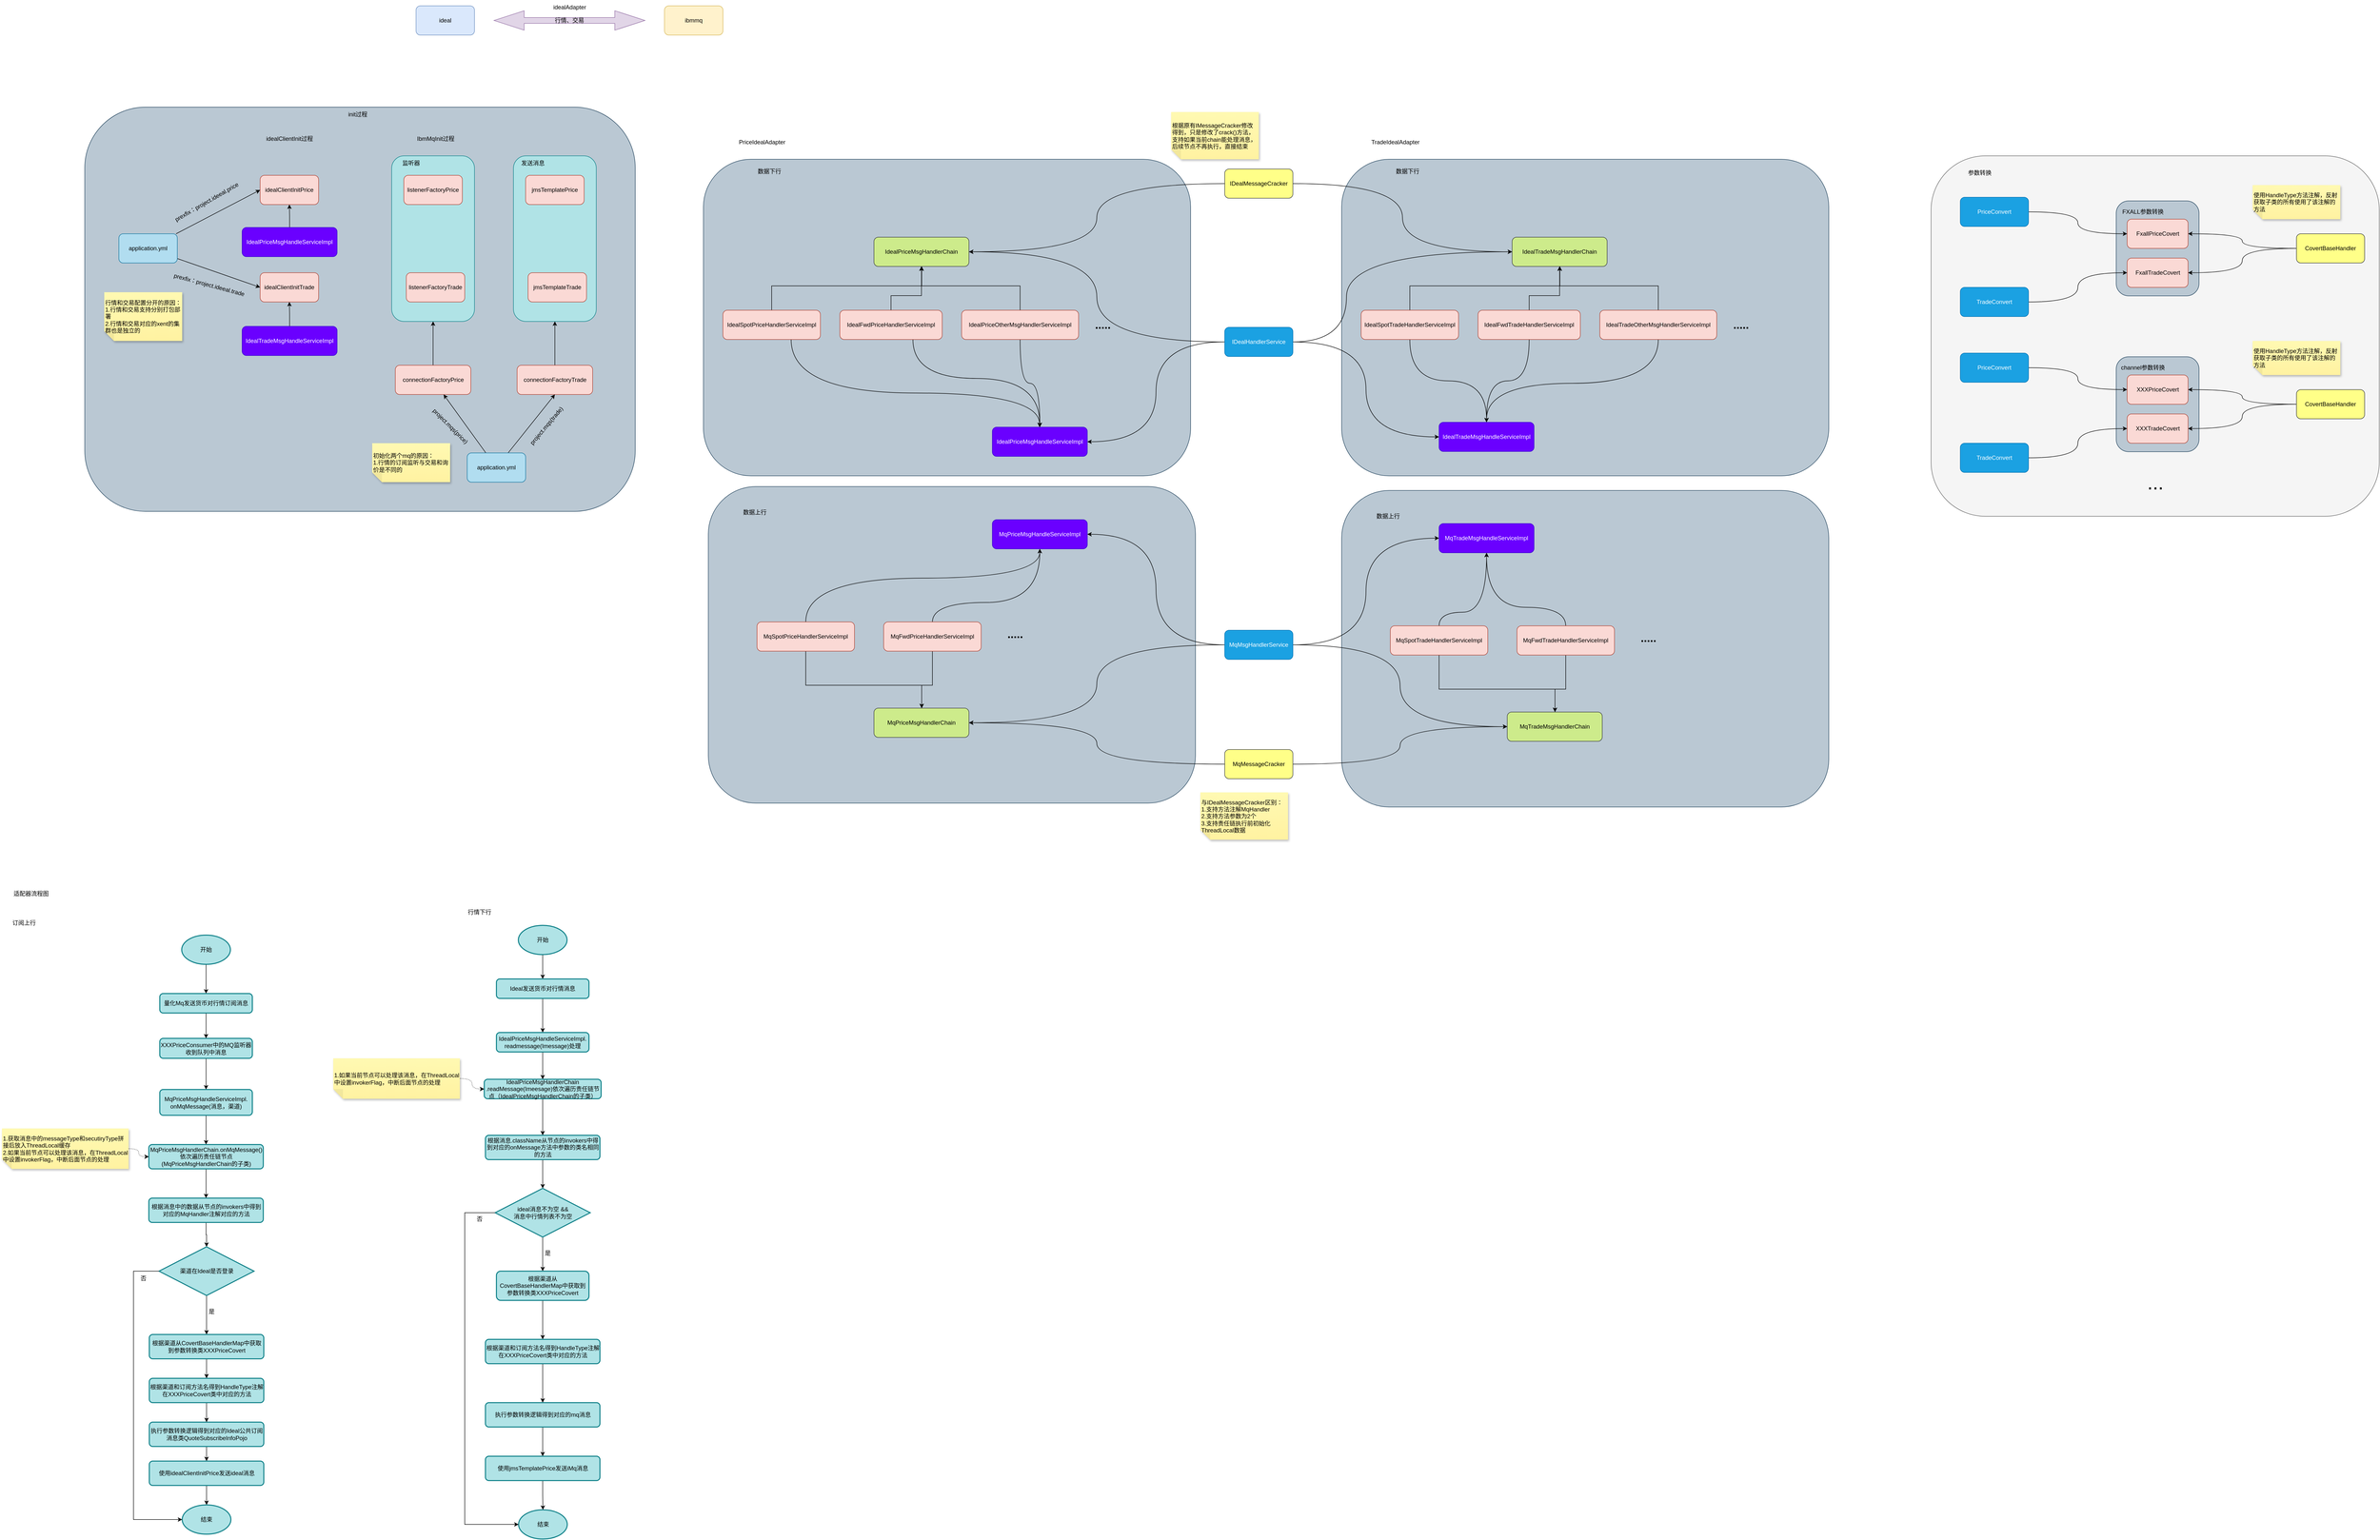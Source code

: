 <mxfile version="28.0.7">
  <diagram name="第 1 页" id="rHHmESAeXLNnf4UBHQ25">
    <mxGraphModel dx="4507" dy="768" grid="1" gridSize="10" guides="1" tooltips="1" connect="1" arrows="1" fold="1" page="1" pageScale="1" pageWidth="3300" pageHeight="4681" math="0" shadow="0">
      <root>
        <mxCell id="0" />
        <mxCell id="1" parent="0" />
        <mxCell id="qGwItCddGWUua6QMG_1u-158" value="" style="rounded=1;whiteSpace=wrap;html=1;align=center;verticalAlign=middle;fontFamily=Helvetica;fontSize=12;fillColor=#f5f5f5;fontColor=#333333;strokeColor=#666666;" vertex="1" parent="1">
          <mxGeometry x="3500" y="330" width="920" height="740" as="geometry" />
        </mxCell>
        <mxCell id="qGwItCddGWUua6QMG_1u-132" value="" style="rounded=1;whiteSpace=wrap;html=1;strokeColor=#23445d;align=center;verticalAlign=middle;fontFamily=Helvetica;fontSize=12;fillColor=#bac8d3;" vertex="1" parent="1">
          <mxGeometry x="3880" y="422.5" width="170" height="195" as="geometry" />
        </mxCell>
        <mxCell id="qGwItCddGWUua6QMG_1u-109" value="" style="rounded=1;whiteSpace=wrap;html=1;strokeColor=#23445d;align=center;verticalAlign=middle;fontFamily=Helvetica;fontSize=12;fillColor=#bac8d3;" vertex="1" parent="1">
          <mxGeometry x="2290" y="1017" width="1000" height="650" as="geometry" />
        </mxCell>
        <mxCell id="qGwItCddGWUua6QMG_1u-86" value="" style="rounded=1;whiteSpace=wrap;html=1;strokeColor=#23445d;align=center;verticalAlign=middle;fontFamily=Helvetica;fontSize=12;fillColor=#bac8d3;" vertex="1" parent="1">
          <mxGeometry x="2290" y="337" width="1000" height="650" as="geometry" />
        </mxCell>
        <mxCell id="qGwItCddGWUua6QMG_1u-84" value="" style="rounded=1;whiteSpace=wrap;html=1;strokeColor=#23445d;align=center;verticalAlign=middle;fontFamily=Helvetica;fontSize=12;fillColor=#bac8d3;" vertex="1" parent="1">
          <mxGeometry x="990" y="1009" width="1000" height="650" as="geometry" />
        </mxCell>
        <mxCell id="qGwItCddGWUua6QMG_1u-83" value="" style="rounded=1;whiteSpace=wrap;html=1;strokeColor=#23445d;align=center;verticalAlign=middle;fontFamily=Helvetica;fontSize=12;fillColor=#bac8d3;" vertex="1" parent="1">
          <mxGeometry x="980" y="337" width="1000" height="650" as="geometry" />
        </mxCell>
        <mxCell id="qGwItCddGWUua6QMG_1u-43" value="" style="rounded=1;whiteSpace=wrap;html=1;strokeColor=#23445d;align=center;verticalAlign=middle;fontFamily=Helvetica;fontSize=12;fillColor=#bac8d3;" vertex="1" parent="1">
          <mxGeometry x="-290" y="230" width="1130" height="830" as="geometry" />
        </mxCell>
        <mxCell id="qGwItCddGWUua6QMG_1u-25" value="" style="rounded=1;whiteSpace=wrap;html=1;fillColor=#b0e3e6;strokeColor=#0e8088;" vertex="1" parent="1">
          <mxGeometry x="340" y="330" width="170" height="340" as="geometry" />
        </mxCell>
        <mxCell id="qGwItCddGWUua6QMG_1u-1" value="ideal" style="rounded=1;whiteSpace=wrap;html=1;fillColor=#dae8fc;strokeColor=#6c8ebf;" vertex="1" parent="1">
          <mxGeometry x="390" y="22" width="120" height="60" as="geometry" />
        </mxCell>
        <mxCell id="qGwItCddGWUua6QMG_1u-2" value="ibmmq" style="rounded=1;whiteSpace=wrap;html=1;fillColor=#fff2cc;strokeColor=#d6b656;" vertex="1" parent="1">
          <mxGeometry x="900" y="22" width="120" height="60" as="geometry" />
        </mxCell>
        <mxCell id="qGwItCddGWUua6QMG_1u-6" value="行情、交易" style="shape=doubleArrow;whiteSpace=wrap;html=1;fillColor=#e1d5e7;strokeColor=#9673a6;" vertex="1" parent="1">
          <mxGeometry x="550" y="32" width="310" height="40" as="geometry" />
        </mxCell>
        <mxCell id="qGwItCddGWUua6QMG_1u-8" value="idealAdapter" style="text;html=1;align=center;verticalAlign=middle;resizable=0;points=[];autosize=1;strokeColor=none;fillColor=none;" vertex="1" parent="1">
          <mxGeometry x="660" y="10" width="90" height="30" as="geometry" />
        </mxCell>
        <mxCell id="qGwItCddGWUua6QMG_1u-9" value="PriceIdealAdapter" style="text;html=1;align=center;verticalAlign=middle;resizable=0;points=[];autosize=1;strokeColor=none;fillColor=none;" vertex="1" parent="1">
          <mxGeometry x="1040" y="287" width="120" height="30" as="geometry" />
        </mxCell>
        <mxCell id="qGwItCddGWUua6QMG_1u-10" value="init过程" style="text;html=1;align=center;verticalAlign=middle;resizable=0;points=[];autosize=1;strokeColor=none;fillColor=none;" vertex="1" parent="1">
          <mxGeometry x="240" y="230" width="60" height="30" as="geometry" />
        </mxCell>
        <mxCell id="qGwItCddGWUua6QMG_1u-11" value="idealClientInit过程" style="text;html=1;align=center;verticalAlign=middle;resizable=0;points=[];autosize=1;strokeColor=none;fillColor=none;" vertex="1" parent="1">
          <mxGeometry x="70" y="280" width="120" height="30" as="geometry" />
        </mxCell>
        <mxCell id="qGwItCddGWUua6QMG_1u-12" value="IbmMqInit过程" style="text;html=1;align=center;verticalAlign=middle;resizable=0;points=[];autosize=1;strokeColor=none;fillColor=none;" vertex="1" parent="1">
          <mxGeometry x="380" y="280" width="100" height="30" as="geometry" />
        </mxCell>
        <mxCell id="qGwItCddGWUua6QMG_1u-13" value="idealClientInitPrice" style="rounded=1;whiteSpace=wrap;html=1;fillColor=#fad9d5;strokeColor=#ae4132;" vertex="1" parent="1">
          <mxGeometry x="70" y="370" width="120" height="60" as="geometry" />
        </mxCell>
        <mxCell id="qGwItCddGWUua6QMG_1u-14" value="idealClientInitTrade" style="rounded=1;whiteSpace=wrap;html=1;fillColor=#fad9d5;strokeColor=#ae4132;" vertex="1" parent="1">
          <mxGeometry x="70" y="570" width="120" height="60" as="geometry" />
        </mxCell>
        <mxCell id="qGwItCddGWUua6QMG_1u-16" style="rounded=0;orthogonalLoop=1;jettySize=auto;html=1;entryX=0;entryY=0.5;entryDx=0;entryDy=0;" edge="1" parent="1" source="qGwItCddGWUua6QMG_1u-15" target="qGwItCddGWUua6QMG_1u-13">
          <mxGeometry relative="1" as="geometry" />
        </mxCell>
        <mxCell id="qGwItCddGWUua6QMG_1u-17" style="rounded=0;orthogonalLoop=1;jettySize=auto;html=1;entryX=0;entryY=0.5;entryDx=0;entryDy=0;" edge="1" parent="1" source="qGwItCddGWUua6QMG_1u-15" target="qGwItCddGWUua6QMG_1u-14">
          <mxGeometry relative="1" as="geometry" />
        </mxCell>
        <mxCell id="qGwItCddGWUua6QMG_1u-15" value="application.yml" style="rounded=1;whiteSpace=wrap;html=1;fillColor=#b1ddf0;strokeColor=#10739e;" vertex="1" parent="1">
          <mxGeometry x="-220" y="490" width="120" height="60" as="geometry" />
        </mxCell>
        <mxCell id="qGwItCddGWUua6QMG_1u-18" value="prexfix：project.ideeal.price" style="text;html=1;align=center;verticalAlign=middle;resizable=0;points=[];autosize=1;strokeColor=none;fillColor=none;rotation=-30;" vertex="1" parent="1">
          <mxGeometry x="-125" y="410" width="170" height="30" as="geometry" />
        </mxCell>
        <mxCell id="qGwItCddGWUua6QMG_1u-19" value="prexfix：project.ideeal.trade" style="text;html=1;align=center;verticalAlign=middle;resizable=0;points=[];autosize=1;strokeColor=none;fillColor=none;rotation=15;" vertex="1" parent="1">
          <mxGeometry x="-119.998" y="580.0" width="170" height="30" as="geometry" />
        </mxCell>
        <mxCell id="qGwItCddGWUua6QMG_1u-22" value="行情和交易配置分开的原因：&lt;div&gt;1.行情和交易支持分别打包部署&lt;/div&gt;&lt;div&gt;2.行情和交易对应的xent的集群也是独立的&lt;/div&gt;" style="shape=note;whiteSpace=wrap;html=1;backgroundOutline=1;fontColor=#000000;darkOpacity=0.05;fillColor=#FFF9B2;strokeColor=none;fillStyle=solid;direction=west;gradientDirection=north;gradientColor=#FFF2A1;shadow=1;size=20;pointerEvents=1;align=left;" vertex="1" parent="1">
          <mxGeometry x="-250" y="610" width="160" height="100" as="geometry" />
        </mxCell>
        <mxCell id="qGwItCddGWUua6QMG_1u-23" value="listenerFactoryPrice" style="rounded=1;whiteSpace=wrap;html=1;fillColor=#fad9d5;strokeColor=#ae4132;" vertex="1" parent="1">
          <mxGeometry x="365" y="370" width="120" height="60" as="geometry" />
        </mxCell>
        <mxCell id="qGwItCddGWUua6QMG_1u-24" value="listenerFactoryTrade" style="rounded=1;whiteSpace=wrap;html=1;fillColor=#fad9d5;strokeColor=#ae4132;" vertex="1" parent="1">
          <mxGeometry x="370" y="570" width="120" height="60" as="geometry" />
        </mxCell>
        <mxCell id="qGwItCddGWUua6QMG_1u-26" value="监听器" style="text;html=1;align=center;verticalAlign=middle;whiteSpace=wrap;rounded=0;fontFamily=Helvetica;fontSize=12;fontColor=default;" vertex="1" parent="1">
          <mxGeometry x="350" y="330" width="60" height="30" as="geometry" />
        </mxCell>
        <mxCell id="qGwItCddGWUua6QMG_1u-28" value="" style="rounded=1;whiteSpace=wrap;html=1;fillColor=#b0e3e6;strokeColor=#0e8088;" vertex="1" parent="1">
          <mxGeometry x="590" y="330" width="170" height="340" as="geometry" />
        </mxCell>
        <mxCell id="qGwItCddGWUua6QMG_1u-29" value="jmsTemplatePrice" style="rounded=1;whiteSpace=wrap;html=1;fillColor=#fad9d5;strokeColor=#ae4132;" vertex="1" parent="1">
          <mxGeometry x="615" y="370" width="120" height="60" as="geometry" />
        </mxCell>
        <mxCell id="qGwItCddGWUua6QMG_1u-30" value="jmsTemplateTrade" style="rounded=1;whiteSpace=wrap;html=1;fillColor=#fad9d5;strokeColor=#ae4132;" vertex="1" parent="1">
          <mxGeometry x="620" y="570" width="120" height="60" as="geometry" />
        </mxCell>
        <mxCell id="qGwItCddGWUua6QMG_1u-31" value="发送消息" style="text;html=1;align=center;verticalAlign=middle;whiteSpace=wrap;rounded=0;fontFamily=Helvetica;fontSize=12;fontColor=default;" vertex="1" parent="1">
          <mxGeometry x="600" y="330" width="60" height="30" as="geometry" />
        </mxCell>
        <mxCell id="qGwItCddGWUua6QMG_1u-35" style="edgeStyle=orthogonalEdgeStyle;rounded=0;orthogonalLoop=1;jettySize=auto;html=1;entryX=0.5;entryY=1;entryDx=0;entryDy=0;fontFamily=Helvetica;fontSize=12;fontColor=default;" edge="1" parent="1" source="qGwItCddGWUua6QMG_1u-33" target="qGwItCddGWUua6QMG_1u-25">
          <mxGeometry relative="1" as="geometry" />
        </mxCell>
        <mxCell id="qGwItCddGWUua6QMG_1u-33" value="connectionFactoryPrice" style="rounded=1;whiteSpace=wrap;html=1;fillColor=#fad9d5;strokeColor=#ae4132;" vertex="1" parent="1">
          <mxGeometry x="347.5" y="760" width="155" height="60" as="geometry" />
        </mxCell>
        <mxCell id="qGwItCddGWUua6QMG_1u-36" style="edgeStyle=orthogonalEdgeStyle;rounded=0;orthogonalLoop=1;jettySize=auto;html=1;entryX=0.5;entryY=1;entryDx=0;entryDy=0;fontFamily=Helvetica;fontSize=12;fontColor=default;" edge="1" parent="1" source="qGwItCddGWUua6QMG_1u-34" target="qGwItCddGWUua6QMG_1u-28">
          <mxGeometry relative="1" as="geometry" />
        </mxCell>
        <mxCell id="qGwItCddGWUua6QMG_1u-34" value="connectionFactoryTrade" style="rounded=1;whiteSpace=wrap;html=1;fillColor=#fad9d5;strokeColor=#ae4132;" vertex="1" parent="1">
          <mxGeometry x="597.5" y="760" width="155" height="60" as="geometry" />
        </mxCell>
        <mxCell id="qGwItCddGWUua6QMG_1u-38" style="rounded=0;orthogonalLoop=1;jettySize=auto;html=1;fontFamily=Helvetica;fontSize=12;fontColor=default;" edge="1" parent="1" source="qGwItCddGWUua6QMG_1u-37" target="qGwItCddGWUua6QMG_1u-33">
          <mxGeometry relative="1" as="geometry" />
        </mxCell>
        <mxCell id="qGwItCddGWUua6QMG_1u-39" style="rounded=0;orthogonalLoop=1;jettySize=auto;html=1;entryX=0.5;entryY=1;entryDx=0;entryDy=0;fontFamily=Helvetica;fontSize=12;fontColor=default;" edge="1" parent="1" source="qGwItCddGWUua6QMG_1u-37" target="qGwItCddGWUua6QMG_1u-34">
          <mxGeometry relative="1" as="geometry" />
        </mxCell>
        <mxCell id="qGwItCddGWUua6QMG_1u-37" value="application.yml" style="rounded=1;whiteSpace=wrap;html=1;fillColor=#b1ddf0;strokeColor=#10739e;" vertex="1" parent="1">
          <mxGeometry x="495" y="940" width="120" height="60" as="geometry" />
        </mxCell>
        <mxCell id="qGwItCddGWUua6QMG_1u-40" value="project.mqs(price)" style="text;html=1;align=center;verticalAlign=middle;resizable=0;points=[];autosize=1;strokeColor=none;fillColor=none;fontFamily=Helvetica;fontSize=12;fontColor=default;rotation=45;" vertex="1" parent="1">
          <mxGeometry x="400" y="870" width="120" height="30" as="geometry" />
        </mxCell>
        <mxCell id="qGwItCddGWUua6QMG_1u-41" value="project.mqs(trade)" style="text;html=1;align=center;verticalAlign=middle;resizable=0;points=[];autosize=1;strokeColor=none;fillColor=none;fontFamily=Helvetica;fontSize=12;fontColor=default;rotation=-50;" vertex="1" parent="1">
          <mxGeometry x="597.503" y="870.003" width="120" height="30" as="geometry" />
        </mxCell>
        <mxCell id="qGwItCddGWUua6QMG_1u-42" value="初始化两个mq的原因：&lt;div&gt;1.行情的订阅监听与交易和询价是不同的&lt;/div&gt;" style="shape=note;whiteSpace=wrap;html=1;backgroundOutline=1;fontColor=#000000;darkOpacity=0.05;fillColor=#FFF9B2;strokeColor=none;fillStyle=solid;direction=west;gradientDirection=north;gradientColor=#FFF2A1;shadow=1;size=20;pointerEvents=1;align=left;" vertex="1" parent="1">
          <mxGeometry x="300" y="920" width="160" height="80" as="geometry" />
        </mxCell>
        <mxCell id="qGwItCddGWUua6QMG_1u-44" value="IdealPriceMsgHandlerChain" style="rounded=1;whiteSpace=wrap;html=1;strokeColor=#36393d;align=center;verticalAlign=middle;fontFamily=Helvetica;fontSize=12;fillColor=#cdeb8b;" vertex="1" parent="1">
          <mxGeometry x="1330" y="497" width="195" height="60" as="geometry" />
        </mxCell>
        <mxCell id="qGwItCddGWUua6QMG_1u-45" value="数据下行" style="text;html=1;align=center;verticalAlign=middle;resizable=0;points=[];autosize=1;strokeColor=none;fillColor=none;fontFamily=Helvetica;fontSize=12;fontColor=default;" vertex="1" parent="1">
          <mxGeometry x="1080" y="347" width="70" height="30" as="geometry" />
        </mxCell>
        <mxCell id="qGwItCddGWUua6QMG_1u-46" value="数据上行" style="text;html=1;align=center;verticalAlign=middle;resizable=0;points=[];autosize=1;strokeColor=none;fillColor=none;fontFamily=Helvetica;fontSize=12;fontColor=default;" vertex="1" parent="1">
          <mxGeometry x="1050" y="1047" width="70" height="30" as="geometry" />
        </mxCell>
        <mxCell id="qGwItCddGWUua6QMG_1u-47" value="根据原有IMessageCracker修改得到，只是修改了crack()方法，支持如果当前chain能处理消息，后续节点不再执行，直接结束" style="shape=note;whiteSpace=wrap;html=1;backgroundOutline=1;fontColor=#000000;darkOpacity=0.05;fillColor=#FFF9B2;strokeColor=none;fillStyle=solid;direction=west;gradientDirection=north;gradientColor=#FFF2A1;shadow=1;size=20;pointerEvents=1;align=left;" vertex="1" parent="1">
          <mxGeometry x="1940" y="240" width="180" height="97" as="geometry" />
        </mxCell>
        <mxCell id="qGwItCddGWUua6QMG_1u-51" style="edgeStyle=orthogonalEdgeStyle;rounded=0;orthogonalLoop=1;jettySize=auto;html=1;entryX=1;entryY=0.5;entryDx=0;entryDy=0;fontFamily=Helvetica;fontSize=12;fontColor=default;curved=1;" edge="1" parent="1" source="qGwItCddGWUua6QMG_1u-48" target="qGwItCddGWUua6QMG_1u-44">
          <mxGeometry relative="1" as="geometry" />
        </mxCell>
        <mxCell id="qGwItCddGWUua6QMG_1u-107" style="edgeStyle=orthogonalEdgeStyle;rounded=0;orthogonalLoop=1;jettySize=auto;html=1;entryX=0;entryY=0.5;entryDx=0;entryDy=0;fontFamily=Helvetica;fontSize=12;fontColor=default;curved=1;" edge="1" parent="1" source="qGwItCddGWUua6QMG_1u-48" target="qGwItCddGWUua6QMG_1u-87">
          <mxGeometry relative="1" as="geometry" />
        </mxCell>
        <mxCell id="qGwItCddGWUua6QMG_1u-48" value="IDealMessageCracker" style="rounded=1;whiteSpace=wrap;html=1;strokeColor=#36393d;align=center;verticalAlign=middle;fontFamily=Helvetica;fontSize=12;fillColor=#ffff88;" vertex="1" parent="1">
          <mxGeometry x="2050" y="357" width="140" height="60" as="geometry" />
        </mxCell>
        <mxCell id="qGwItCddGWUua6QMG_1u-58" style="edgeStyle=orthogonalEdgeStyle;rounded=0;orthogonalLoop=1;jettySize=auto;html=1;fontFamily=Helvetica;fontSize=12;fontColor=default;curved=1;" edge="1" parent="1" source="qGwItCddGWUua6QMG_1u-52" target="qGwItCddGWUua6QMG_1u-56">
          <mxGeometry relative="1" as="geometry">
            <Array as="points">
              <mxPoint x="1160" y="817" />
              <mxPoint x="1670" y="817" />
            </Array>
          </mxGeometry>
        </mxCell>
        <mxCell id="qGwItCddGWUua6QMG_1u-63" style="edgeStyle=orthogonalEdgeStyle;rounded=0;orthogonalLoop=1;jettySize=auto;html=1;fontFamily=Helvetica;fontSize=12;fontColor=default;" edge="1" parent="1" source="qGwItCddGWUua6QMG_1u-52" target="qGwItCddGWUua6QMG_1u-44">
          <mxGeometry relative="1" as="geometry">
            <Array as="points">
              <mxPoint x="1120" y="597" />
              <mxPoint x="1428" y="597" />
            </Array>
          </mxGeometry>
        </mxCell>
        <mxCell id="qGwItCddGWUua6QMG_1u-52" value="IdealSpotPriceHandlerServiceImpl" style="rounded=1;whiteSpace=wrap;html=1;fillColor=#fad9d5;strokeColor=#ae4132;" vertex="1" parent="1">
          <mxGeometry x="1020" y="647" width="200" height="60" as="geometry" />
        </mxCell>
        <mxCell id="qGwItCddGWUua6QMG_1u-59" style="edgeStyle=orthogonalEdgeStyle;rounded=0;orthogonalLoop=1;jettySize=auto;html=1;entryX=0.5;entryY=0;entryDx=0;entryDy=0;fontFamily=Helvetica;fontSize=12;fontColor=default;curved=1;" edge="1" parent="1" source="qGwItCddGWUua6QMG_1u-53" target="qGwItCddGWUua6QMG_1u-56">
          <mxGeometry relative="1" as="geometry">
            <Array as="points">
              <mxPoint x="1410" y="787" />
              <mxPoint x="1670" y="787" />
            </Array>
          </mxGeometry>
        </mxCell>
        <mxCell id="qGwItCddGWUua6QMG_1u-64" style="edgeStyle=orthogonalEdgeStyle;rounded=0;orthogonalLoop=1;jettySize=auto;html=1;entryX=0.5;entryY=1;entryDx=0;entryDy=0;fontFamily=Helvetica;fontSize=12;fontColor=default;" edge="1" parent="1" source="qGwItCddGWUua6QMG_1u-53" target="qGwItCddGWUua6QMG_1u-44">
          <mxGeometry relative="1" as="geometry">
            <Array as="points">
              <mxPoint x="1365" y="617" />
              <mxPoint x="1428" y="617" />
            </Array>
          </mxGeometry>
        </mxCell>
        <mxCell id="qGwItCddGWUua6QMG_1u-53" value="IdealFwdPriceHandlerServiceImpl" style="rounded=1;whiteSpace=wrap;html=1;fillColor=#fad9d5;strokeColor=#ae4132;" vertex="1" parent="1">
          <mxGeometry x="1260" y="647" width="210" height="60" as="geometry" />
        </mxCell>
        <mxCell id="qGwItCddGWUua6QMG_1u-60" style="edgeStyle=orthogonalEdgeStyle;rounded=0;orthogonalLoop=1;jettySize=auto;html=1;entryX=0.5;entryY=0;entryDx=0;entryDy=0;fontFamily=Helvetica;fontSize=12;fontColor=default;curved=1;" edge="1" parent="1" source="qGwItCddGWUua6QMG_1u-54" target="qGwItCddGWUua6QMG_1u-56">
          <mxGeometry relative="1" as="geometry" />
        </mxCell>
        <mxCell id="qGwItCddGWUua6QMG_1u-65" style="edgeStyle=orthogonalEdgeStyle;rounded=0;orthogonalLoop=1;jettySize=auto;html=1;entryX=0.5;entryY=1;entryDx=0;entryDy=0;fontFamily=Helvetica;fontSize=12;fontColor=default;" edge="1" parent="1" source="qGwItCddGWUua6QMG_1u-54" target="qGwItCddGWUua6QMG_1u-44">
          <mxGeometry relative="1" as="geometry">
            <Array as="points">
              <mxPoint x="1630" y="597" />
              <mxPoint x="1428" y="597" />
            </Array>
          </mxGeometry>
        </mxCell>
        <mxCell id="qGwItCddGWUua6QMG_1u-54" value="IdealPriceOtherMsgHandlerServiceImpl" style="rounded=1;whiteSpace=wrap;html=1;fillColor=#fad9d5;strokeColor=#ae4132;" vertex="1" parent="1">
          <mxGeometry x="1510" y="647" width="240" height="60" as="geometry" />
        </mxCell>
        <mxCell id="qGwItCddGWUua6QMG_1u-57" style="edgeStyle=orthogonalEdgeStyle;rounded=0;orthogonalLoop=1;jettySize=auto;html=1;fontFamily=Helvetica;fontSize=12;fontColor=default;curved=1;entryX=1;entryY=0.5;entryDx=0;entryDy=0;" edge="1" parent="1" source="qGwItCddGWUua6QMG_1u-55" target="qGwItCddGWUua6QMG_1u-56">
          <mxGeometry relative="1" as="geometry" />
        </mxCell>
        <mxCell id="qGwItCddGWUua6QMG_1u-68" style="edgeStyle=orthogonalEdgeStyle;rounded=0;orthogonalLoop=1;jettySize=auto;html=1;entryX=1;entryY=0.5;entryDx=0;entryDy=0;fontFamily=Helvetica;fontSize=12;fontColor=default;curved=1;" edge="1" parent="1" source="qGwItCddGWUua6QMG_1u-55" target="qGwItCddGWUua6QMG_1u-44">
          <mxGeometry relative="1" as="geometry" />
        </mxCell>
        <mxCell id="qGwItCddGWUua6QMG_1u-105" style="edgeStyle=orthogonalEdgeStyle;rounded=0;orthogonalLoop=1;jettySize=auto;html=1;entryX=0;entryY=0.5;entryDx=0;entryDy=0;fontFamily=Helvetica;fontSize=12;fontColor=default;curved=1;" edge="1" parent="1" source="qGwItCddGWUua6QMG_1u-55" target="qGwItCddGWUua6QMG_1u-98">
          <mxGeometry relative="1" as="geometry" />
        </mxCell>
        <mxCell id="qGwItCddGWUua6QMG_1u-108" style="edgeStyle=orthogonalEdgeStyle;rounded=0;orthogonalLoop=1;jettySize=auto;html=1;entryX=0;entryY=0.5;entryDx=0;entryDy=0;fontFamily=Helvetica;fontSize=12;fontColor=default;curved=1;" edge="1" parent="1" source="qGwItCddGWUua6QMG_1u-55" target="qGwItCddGWUua6QMG_1u-87">
          <mxGeometry relative="1" as="geometry">
            <Array as="points">
              <mxPoint x="2300" y="712" />
              <mxPoint x="2300" y="527" />
            </Array>
          </mxGeometry>
        </mxCell>
        <mxCell id="qGwItCddGWUua6QMG_1u-55" value="IDealHandlerService" style="rounded=1;whiteSpace=wrap;html=1;strokeColor=#006EAF;align=center;verticalAlign=middle;fontFamily=Helvetica;fontSize=12;fillColor=#1ba1e2;fontColor=#ffffff;" vertex="1" parent="1">
          <mxGeometry x="2050" y="682" width="140" height="60" as="geometry" />
        </mxCell>
        <mxCell id="qGwItCddGWUua6QMG_1u-56" value="IdealPriceMsgHandleServiceImpl" style="rounded=1;whiteSpace=wrap;html=1;strokeColor=#3700CC;align=center;verticalAlign=middle;fontFamily=Helvetica;fontSize=12;fillColor=#6a00ff;fontColor=#ffffff;" vertex="1" parent="1">
          <mxGeometry x="1573" y="887" width="195" height="60" as="geometry" />
        </mxCell>
        <mxCell id="qGwItCddGWUua6QMG_1u-62" value="&lt;b&gt;&lt;font style=&quot;font-size: 23px;&quot;&gt;.....&lt;/font&gt;&lt;/b&gt;" style="text;html=1;align=center;verticalAlign=middle;whiteSpace=wrap;rounded=0;fontFamily=Helvetica;fontSize=12;fontColor=default;" vertex="1" parent="1">
          <mxGeometry x="1770" y="662" width="60" height="30" as="geometry" />
        </mxCell>
        <mxCell id="qGwItCddGWUua6QMG_1u-70" style="edgeStyle=orthogonalEdgeStyle;rounded=0;orthogonalLoop=1;jettySize=auto;html=1;entryX=1;entryY=0.5;entryDx=0;entryDy=0;fontFamily=Helvetica;fontSize=12;fontColor=default;curved=1;" edge="1" parent="1" source="qGwItCddGWUua6QMG_1u-66" target="qGwItCddGWUua6QMG_1u-69">
          <mxGeometry relative="1" as="geometry" />
        </mxCell>
        <mxCell id="qGwItCddGWUua6QMG_1u-125" style="edgeStyle=orthogonalEdgeStyle;rounded=0;orthogonalLoop=1;jettySize=auto;html=1;entryX=0;entryY=0.5;entryDx=0;entryDy=0;fontFamily=Helvetica;fontSize=12;fontColor=default;curved=1;" edge="1" parent="1" source="qGwItCddGWUua6QMG_1u-66" target="qGwItCddGWUua6QMG_1u-111">
          <mxGeometry relative="1" as="geometry" />
        </mxCell>
        <mxCell id="qGwItCddGWUua6QMG_1u-66" value="MqMessageCracker" style="rounded=1;whiteSpace=wrap;html=1;strokeColor=#36393d;align=center;verticalAlign=middle;fontFamily=Helvetica;fontSize=12;fillColor=#ffff88;" vertex="1" parent="1">
          <mxGeometry x="2050" y="1549" width="140" height="60" as="geometry" />
        </mxCell>
        <mxCell id="qGwItCddGWUua6QMG_1u-71" style="edgeStyle=orthogonalEdgeStyle;rounded=0;orthogonalLoop=1;jettySize=auto;html=1;entryX=1;entryY=0.5;entryDx=0;entryDy=0;fontFamily=Helvetica;fontSize=12;fontColor=default;curved=1;" edge="1" parent="1" source="qGwItCddGWUua6QMG_1u-67" target="qGwItCddGWUua6QMG_1u-69">
          <mxGeometry relative="1" as="geometry" />
        </mxCell>
        <mxCell id="qGwItCddGWUua6QMG_1u-73" style="edgeStyle=orthogonalEdgeStyle;rounded=0;orthogonalLoop=1;jettySize=auto;html=1;entryX=1;entryY=0.5;entryDx=0;entryDy=0;fontFamily=Helvetica;fontSize=12;fontColor=default;curved=1;" edge="1" parent="1" source="qGwItCddGWUua6QMG_1u-67" target="qGwItCddGWUua6QMG_1u-72">
          <mxGeometry relative="1" as="geometry" />
        </mxCell>
        <mxCell id="qGwItCddGWUua6QMG_1u-124" style="edgeStyle=orthogonalEdgeStyle;rounded=0;orthogonalLoop=1;jettySize=auto;html=1;entryX=0;entryY=0.5;entryDx=0;entryDy=0;fontFamily=Helvetica;fontSize=12;fontColor=default;curved=1;" edge="1" parent="1" source="qGwItCddGWUua6QMG_1u-67" target="qGwItCddGWUua6QMG_1u-112">
          <mxGeometry relative="1" as="geometry" />
        </mxCell>
        <mxCell id="qGwItCddGWUua6QMG_1u-126" style="edgeStyle=orthogonalEdgeStyle;rounded=0;orthogonalLoop=1;jettySize=auto;html=1;entryX=0;entryY=0.5;entryDx=0;entryDy=0;fontFamily=Helvetica;fontSize=12;fontColor=default;curved=1;" edge="1" parent="1" source="qGwItCddGWUua6QMG_1u-67" target="qGwItCddGWUua6QMG_1u-111">
          <mxGeometry relative="1" as="geometry" />
        </mxCell>
        <mxCell id="qGwItCddGWUua6QMG_1u-67" value="MqMsgHandlerService" style="rounded=1;whiteSpace=wrap;html=1;strokeColor=#006EAF;align=center;verticalAlign=middle;fontFamily=Helvetica;fontSize=12;fillColor=#1ba1e2;fontColor=#ffffff;" vertex="1" parent="1">
          <mxGeometry x="2050" y="1304" width="140" height="60" as="geometry" />
        </mxCell>
        <mxCell id="qGwItCddGWUua6QMG_1u-69" value="MqPriceMsgHandlerChain" style="rounded=1;whiteSpace=wrap;html=1;strokeColor=#36393d;align=center;verticalAlign=middle;fontFamily=Helvetica;fontSize=12;fillColor=#cdeb8b;" vertex="1" parent="1">
          <mxGeometry x="1330" y="1464" width="195" height="60" as="geometry" />
        </mxCell>
        <mxCell id="qGwItCddGWUua6QMG_1u-72" value="MqPriceMsgHandleServiceImpl" style="rounded=1;whiteSpace=wrap;html=1;strokeColor=#3700CC;align=center;verticalAlign=middle;fontFamily=Helvetica;fontSize=12;fillColor=#6a00ff;fontColor=#ffffff;" vertex="1" parent="1">
          <mxGeometry x="1573" y="1077" width="195" height="60" as="geometry" />
        </mxCell>
        <mxCell id="qGwItCddGWUua6QMG_1u-77" style="edgeStyle=orthogonalEdgeStyle;rounded=0;orthogonalLoop=1;jettySize=auto;html=1;entryX=0.5;entryY=1;entryDx=0;entryDy=0;fontFamily=Helvetica;fontSize=12;fontColor=default;curved=1;" edge="1" parent="1" source="qGwItCddGWUua6QMG_1u-74" target="qGwItCddGWUua6QMG_1u-72">
          <mxGeometry relative="1" as="geometry">
            <Array as="points">
              <mxPoint x="1190" y="1197" />
              <mxPoint x="1670" y="1197" />
            </Array>
          </mxGeometry>
        </mxCell>
        <mxCell id="qGwItCddGWUua6QMG_1u-81" style="edgeStyle=orthogonalEdgeStyle;rounded=0;orthogonalLoop=1;jettySize=auto;html=1;fontFamily=Helvetica;fontSize=12;fontColor=default;" edge="1" parent="1" source="qGwItCddGWUua6QMG_1u-74" target="qGwItCddGWUua6QMG_1u-69">
          <mxGeometry relative="1" as="geometry">
            <Array as="points">
              <mxPoint x="1190" y="1417" />
              <mxPoint x="1428" y="1417" />
            </Array>
          </mxGeometry>
        </mxCell>
        <mxCell id="qGwItCddGWUua6QMG_1u-74" value="MqSpotPriceHandlerServiceImpl" style="rounded=1;whiteSpace=wrap;html=1;fillColor=#fad9d5;strokeColor=#ae4132;" vertex="1" parent="1">
          <mxGeometry x="1090" y="1287" width="200" height="60" as="geometry" />
        </mxCell>
        <mxCell id="qGwItCddGWUua6QMG_1u-78" style="edgeStyle=orthogonalEdgeStyle;rounded=0;orthogonalLoop=1;jettySize=auto;html=1;fontFamily=Helvetica;fontSize=12;fontColor=default;curved=1;entryX=0.5;entryY=1;entryDx=0;entryDy=0;" edge="1" parent="1" source="qGwItCddGWUua6QMG_1u-75" target="qGwItCddGWUua6QMG_1u-72">
          <mxGeometry relative="1" as="geometry">
            <mxPoint x="1670" y="1147" as="targetPoint" />
            <Array as="points">
              <mxPoint x="1450" y="1247" />
              <mxPoint x="1670" y="1247" />
            </Array>
          </mxGeometry>
        </mxCell>
        <mxCell id="qGwItCddGWUua6QMG_1u-82" value="" style="edgeStyle=orthogonalEdgeStyle;rounded=0;orthogonalLoop=1;jettySize=auto;html=1;fontFamily=Helvetica;fontSize=12;fontColor=default;" edge="1" parent="1" source="qGwItCddGWUua6QMG_1u-75" target="qGwItCddGWUua6QMG_1u-69">
          <mxGeometry relative="1" as="geometry">
            <Array as="points">
              <mxPoint x="1450" y="1417" />
              <mxPoint x="1428" y="1417" />
            </Array>
          </mxGeometry>
        </mxCell>
        <mxCell id="qGwItCddGWUua6QMG_1u-75" value="MqFwdPriceHandlerServiceImpl" style="rounded=1;whiteSpace=wrap;html=1;fillColor=#fad9d5;strokeColor=#ae4132;" vertex="1" parent="1">
          <mxGeometry x="1350" y="1287" width="200" height="60" as="geometry" />
        </mxCell>
        <mxCell id="qGwItCddGWUua6QMG_1u-76" value="&lt;b&gt;&lt;font style=&quot;font-size: 23px;&quot;&gt;.....&lt;/font&gt;&lt;/b&gt;" style="text;html=1;align=center;verticalAlign=middle;whiteSpace=wrap;rounded=0;fontFamily=Helvetica;fontSize=12;fontColor=default;" vertex="1" parent="1">
          <mxGeometry x="1590" y="1297" width="60" height="30" as="geometry" />
        </mxCell>
        <mxCell id="qGwItCddGWUua6QMG_1u-85" value="与&lt;span style=&quot;text-align: center;&quot;&gt;IDealMessageCracker区别：&lt;/span&gt;&lt;div&gt;&lt;span style=&quot;text-align: center;&quot;&gt;1.支持方法注解MqHandler&lt;/span&gt;&lt;/div&gt;&lt;div&gt;&lt;span style=&quot;text-align: center;&quot;&gt;2.支持方法参数为2个&lt;/span&gt;&lt;/div&gt;&lt;div&gt;&lt;span style=&quot;text-align: center;&quot;&gt;3.支持责任链执行前初始化ThreadLocal数据&lt;/span&gt;&lt;/div&gt;" style="shape=note;whiteSpace=wrap;html=1;backgroundOutline=1;fontColor=#000000;darkOpacity=0.05;fillColor=#FFF9B2;strokeColor=none;fillStyle=solid;direction=west;gradientDirection=north;gradientColor=#FFF2A1;shadow=1;size=20;pointerEvents=1;align=left;" vertex="1" parent="1">
          <mxGeometry x="2000" y="1637" width="180" height="97" as="geometry" />
        </mxCell>
        <mxCell id="qGwItCddGWUua6QMG_1u-87" value="IdealTradeMsgHandlerChain" style="rounded=1;whiteSpace=wrap;html=1;strokeColor=#36393d;align=center;verticalAlign=middle;fontFamily=Helvetica;fontSize=12;fillColor=#cdeb8b;" vertex="1" parent="1">
          <mxGeometry x="2640" y="497" width="195" height="60" as="geometry" />
        </mxCell>
        <mxCell id="qGwItCddGWUua6QMG_1u-88" value="数据下行" style="text;html=1;align=center;verticalAlign=middle;resizable=0;points=[];autosize=1;strokeColor=none;fillColor=none;fontFamily=Helvetica;fontSize=12;fontColor=default;" vertex="1" parent="1">
          <mxGeometry x="2390" y="347" width="70" height="30" as="geometry" />
        </mxCell>
        <mxCell id="qGwItCddGWUua6QMG_1u-90" style="edgeStyle=orthogonalEdgeStyle;rounded=0;orthogonalLoop=1;jettySize=auto;html=1;fontFamily=Helvetica;fontSize=12;fontColor=default;" edge="1" parent="1" source="qGwItCddGWUua6QMG_1u-91" target="qGwItCddGWUua6QMG_1u-87">
          <mxGeometry relative="1" as="geometry">
            <Array as="points">
              <mxPoint x="2430" y="597" />
              <mxPoint x="2738" y="597" />
            </Array>
          </mxGeometry>
        </mxCell>
        <mxCell id="qGwItCddGWUua6QMG_1u-102" style="edgeStyle=orthogonalEdgeStyle;rounded=0;orthogonalLoop=1;jettySize=auto;html=1;fontFamily=Helvetica;fontSize=12;fontColor=default;curved=1;" edge="1" parent="1" source="qGwItCddGWUua6QMG_1u-91" target="qGwItCddGWUua6QMG_1u-98">
          <mxGeometry relative="1" as="geometry" />
        </mxCell>
        <mxCell id="qGwItCddGWUua6QMG_1u-91" value="IdealSpotTradeHandlerServiceImpl" style="rounded=1;whiteSpace=wrap;html=1;fillColor=#fad9d5;strokeColor=#ae4132;" vertex="1" parent="1">
          <mxGeometry x="2330" y="647" width="200" height="60" as="geometry" />
        </mxCell>
        <mxCell id="qGwItCddGWUua6QMG_1u-93" style="edgeStyle=orthogonalEdgeStyle;rounded=0;orthogonalLoop=1;jettySize=auto;html=1;entryX=0.5;entryY=1;entryDx=0;entryDy=0;fontFamily=Helvetica;fontSize=12;fontColor=default;" edge="1" parent="1" source="qGwItCddGWUua6QMG_1u-94" target="qGwItCddGWUua6QMG_1u-87">
          <mxGeometry relative="1" as="geometry">
            <Array as="points">
              <mxPoint x="2675" y="617" />
              <mxPoint x="2738" y="617" />
            </Array>
          </mxGeometry>
        </mxCell>
        <mxCell id="qGwItCddGWUua6QMG_1u-101" style="edgeStyle=orthogonalEdgeStyle;rounded=0;orthogonalLoop=1;jettySize=auto;html=1;fontFamily=Helvetica;fontSize=12;fontColor=default;curved=1;" edge="1" parent="1" source="qGwItCddGWUua6QMG_1u-94" target="qGwItCddGWUua6QMG_1u-98">
          <mxGeometry relative="1" as="geometry" />
        </mxCell>
        <mxCell id="qGwItCddGWUua6QMG_1u-94" value="IdealFwdTradeHandlerServiceImpl" style="rounded=1;whiteSpace=wrap;html=1;fillColor=#fad9d5;strokeColor=#ae4132;" vertex="1" parent="1">
          <mxGeometry x="2570" y="647" width="210" height="60" as="geometry" />
        </mxCell>
        <mxCell id="qGwItCddGWUua6QMG_1u-96" style="edgeStyle=orthogonalEdgeStyle;rounded=0;orthogonalLoop=1;jettySize=auto;html=1;entryX=0.5;entryY=1;entryDx=0;entryDy=0;fontFamily=Helvetica;fontSize=12;fontColor=default;" edge="1" parent="1" source="qGwItCddGWUua6QMG_1u-97" target="qGwItCddGWUua6QMG_1u-87">
          <mxGeometry relative="1" as="geometry">
            <Array as="points">
              <mxPoint x="2940" y="597" />
              <mxPoint x="2738" y="597" />
            </Array>
          </mxGeometry>
        </mxCell>
        <mxCell id="qGwItCddGWUua6QMG_1u-104" style="edgeStyle=orthogonalEdgeStyle;rounded=0;orthogonalLoop=1;jettySize=auto;html=1;entryX=0.5;entryY=0;entryDx=0;entryDy=0;fontFamily=Helvetica;fontSize=12;fontColor=default;curved=1;" edge="1" parent="1" source="qGwItCddGWUua6QMG_1u-97" target="qGwItCddGWUua6QMG_1u-98">
          <mxGeometry relative="1" as="geometry">
            <Array as="points">
              <mxPoint x="2940" y="797" />
              <mxPoint x="2588" y="797" />
            </Array>
          </mxGeometry>
        </mxCell>
        <mxCell id="qGwItCddGWUua6QMG_1u-97" value="IdealTradeOtherMsgHandlerServiceImpl" style="rounded=1;whiteSpace=wrap;html=1;fillColor=#fad9d5;strokeColor=#ae4132;" vertex="1" parent="1">
          <mxGeometry x="2820" y="647" width="240" height="60" as="geometry" />
        </mxCell>
        <mxCell id="qGwItCddGWUua6QMG_1u-98" value="IdealTradeMsgHandleServiceImpl" style="rounded=1;whiteSpace=wrap;html=1;strokeColor=#3700CC;align=center;verticalAlign=middle;fontFamily=Helvetica;fontSize=12;fillColor=#6a00ff;fontColor=#ffffff;" vertex="1" parent="1">
          <mxGeometry x="2490" y="877" width="195" height="60" as="geometry" />
        </mxCell>
        <mxCell id="qGwItCddGWUua6QMG_1u-99" value="&lt;b&gt;&lt;font style=&quot;font-size: 23px;&quot;&gt;.....&lt;/font&gt;&lt;/b&gt;" style="text;html=1;align=center;verticalAlign=middle;whiteSpace=wrap;rounded=0;fontFamily=Helvetica;fontSize=12;fontColor=default;" vertex="1" parent="1">
          <mxGeometry x="3080" y="662" width="60" height="30" as="geometry" />
        </mxCell>
        <mxCell id="qGwItCddGWUua6QMG_1u-110" value="数据上行" style="text;html=1;align=center;verticalAlign=middle;resizable=0;points=[];autosize=1;strokeColor=none;fillColor=none;fontFamily=Helvetica;fontSize=12;fontColor=default;" vertex="1" parent="1">
          <mxGeometry x="2350" y="1055" width="70" height="30" as="geometry" />
        </mxCell>
        <mxCell id="qGwItCddGWUua6QMG_1u-111" value="MqTradeMsgHandlerChain" style="rounded=1;whiteSpace=wrap;html=1;strokeColor=#36393d;align=center;verticalAlign=middle;fontFamily=Helvetica;fontSize=12;fillColor=#cdeb8b;" vertex="1" parent="1">
          <mxGeometry x="2630" y="1472" width="195" height="60" as="geometry" />
        </mxCell>
        <mxCell id="qGwItCddGWUua6QMG_1u-112" value="MqTradeMsgHandleServiceImpl" style="rounded=1;whiteSpace=wrap;html=1;strokeColor=#3700CC;align=center;verticalAlign=middle;fontFamily=Helvetica;fontSize=12;fillColor=#6a00ff;fontColor=#ffffff;" vertex="1" parent="1">
          <mxGeometry x="2490" y="1085" width="195" height="60" as="geometry" />
        </mxCell>
        <mxCell id="qGwItCddGWUua6QMG_1u-114" style="edgeStyle=orthogonalEdgeStyle;rounded=0;orthogonalLoop=1;jettySize=auto;html=1;fontFamily=Helvetica;fontSize=12;fontColor=default;" edge="1" parent="1" source="qGwItCddGWUua6QMG_1u-115" target="qGwItCddGWUua6QMG_1u-111">
          <mxGeometry relative="1" as="geometry">
            <Array as="points">
              <mxPoint x="2490" y="1425" />
              <mxPoint x="2728" y="1425" />
            </Array>
          </mxGeometry>
        </mxCell>
        <mxCell id="qGwItCddGWUua6QMG_1u-122" style="edgeStyle=orthogonalEdgeStyle;rounded=0;orthogonalLoop=1;jettySize=auto;html=1;entryX=0.5;entryY=1;entryDx=0;entryDy=0;fontFamily=Helvetica;fontSize=12;fontColor=default;curved=1;" edge="1" parent="1" source="qGwItCddGWUua6QMG_1u-115" target="qGwItCddGWUua6QMG_1u-112">
          <mxGeometry relative="1" as="geometry">
            <Array as="points">
              <mxPoint x="2490" y="1267" />
              <mxPoint x="2588" y="1267" />
            </Array>
          </mxGeometry>
        </mxCell>
        <mxCell id="qGwItCddGWUua6QMG_1u-115" value="MqSpotTradeHandlerServiceImpl" style="rounded=1;whiteSpace=wrap;html=1;fillColor=#fad9d5;strokeColor=#ae4132;" vertex="1" parent="1">
          <mxGeometry x="2390" y="1295" width="200" height="60" as="geometry" />
        </mxCell>
        <mxCell id="qGwItCddGWUua6QMG_1u-117" value="" style="edgeStyle=orthogonalEdgeStyle;rounded=0;orthogonalLoop=1;jettySize=auto;html=1;fontFamily=Helvetica;fontSize=12;fontColor=default;" edge="1" parent="1" source="qGwItCddGWUua6QMG_1u-118" target="qGwItCddGWUua6QMG_1u-111">
          <mxGeometry relative="1" as="geometry">
            <Array as="points">
              <mxPoint x="2750" y="1425" />
              <mxPoint x="2728" y="1425" />
            </Array>
          </mxGeometry>
        </mxCell>
        <mxCell id="qGwItCddGWUua6QMG_1u-123" style="edgeStyle=orthogonalEdgeStyle;rounded=0;orthogonalLoop=1;jettySize=auto;html=1;entryX=0.5;entryY=1;entryDx=0;entryDy=0;fontFamily=Helvetica;fontSize=12;fontColor=default;curved=1;" edge="1" parent="1" source="qGwItCddGWUua6QMG_1u-118" target="qGwItCddGWUua6QMG_1u-112">
          <mxGeometry relative="1" as="geometry">
            <Array as="points">
              <mxPoint x="2750" y="1257" />
              <mxPoint x="2588" y="1257" />
            </Array>
          </mxGeometry>
        </mxCell>
        <mxCell id="qGwItCddGWUua6QMG_1u-118" value="MqFwdTradeHandlerServiceImpl" style="rounded=1;whiteSpace=wrap;html=1;fillColor=#fad9d5;strokeColor=#ae4132;" vertex="1" parent="1">
          <mxGeometry x="2650" y="1295" width="200" height="60" as="geometry" />
        </mxCell>
        <mxCell id="qGwItCddGWUua6QMG_1u-119" value="&lt;b&gt;&lt;font style=&quot;font-size: 23px;&quot;&gt;.....&lt;/font&gt;&lt;/b&gt;" style="text;html=1;align=center;verticalAlign=middle;whiteSpace=wrap;rounded=0;fontFamily=Helvetica;fontSize=12;fontColor=default;" vertex="1" parent="1">
          <mxGeometry x="2890" y="1305" width="60" height="30" as="geometry" />
        </mxCell>
        <mxCell id="qGwItCddGWUua6QMG_1u-127" value="TradeIdealAdapter" style="text;html=1;align=center;verticalAlign=middle;resizable=0;points=[];autosize=1;strokeColor=none;fillColor=none;" vertex="1" parent="1">
          <mxGeometry x="2340" y="287" width="120" height="30" as="geometry" />
        </mxCell>
        <mxCell id="qGwItCddGWUua6QMG_1u-129" value="" style="edgeStyle=orthogonalEdgeStyle;rounded=0;orthogonalLoop=1;jettySize=auto;html=1;fontFamily=Helvetica;fontSize=12;fontColor=default;" edge="1" parent="1" source="qGwItCddGWUua6QMG_1u-128" target="qGwItCddGWUua6QMG_1u-13">
          <mxGeometry relative="1" as="geometry" />
        </mxCell>
        <mxCell id="qGwItCddGWUua6QMG_1u-128" value="IdealPriceMsgHandleServiceImpl" style="rounded=1;whiteSpace=wrap;html=1;strokeColor=#3700CC;align=center;verticalAlign=middle;fontFamily=Helvetica;fontSize=12;fillColor=#6a00ff;fontColor=#ffffff;" vertex="1" parent="1">
          <mxGeometry x="33" y="477" width="195" height="60" as="geometry" />
        </mxCell>
        <mxCell id="qGwItCddGWUua6QMG_1u-131" value="" style="edgeStyle=orthogonalEdgeStyle;rounded=0;orthogonalLoop=1;jettySize=auto;html=1;fontFamily=Helvetica;fontSize=12;fontColor=default;" edge="1" parent="1" source="qGwItCddGWUua6QMG_1u-130" target="qGwItCddGWUua6QMG_1u-14">
          <mxGeometry relative="1" as="geometry" />
        </mxCell>
        <mxCell id="qGwItCddGWUua6QMG_1u-130" value="IdealTradeMsgHandleServiceImpl" style="rounded=1;whiteSpace=wrap;html=1;strokeColor=#3700CC;align=center;verticalAlign=middle;fontFamily=Helvetica;fontSize=12;fillColor=#6a00ff;fontColor=#ffffff;" vertex="1" parent="1">
          <mxGeometry x="33" y="680" width="195" height="60" as="geometry" />
        </mxCell>
        <mxCell id="qGwItCddGWUua6QMG_1u-133" value="&lt;span style=&quot;text-wrap-mode: nowrap;&quot;&gt;FXALL&lt;/span&gt;参数转换" style="text;html=1;align=center;verticalAlign=middle;whiteSpace=wrap;rounded=0;fontFamily=Helvetica;fontSize=12;fontColor=default;" vertex="1" parent="1">
          <mxGeometry x="3885" y="430" width="100" height="30" as="geometry" />
        </mxCell>
        <mxCell id="qGwItCddGWUua6QMG_1u-141" style="edgeStyle=orthogonalEdgeStyle;rounded=0;orthogonalLoop=1;jettySize=auto;html=1;fontFamily=Helvetica;fontSize=12;fontColor=default;curved=1;" edge="1" parent="1" source="qGwItCddGWUua6QMG_1u-135" target="qGwItCddGWUua6QMG_1u-139">
          <mxGeometry relative="1" as="geometry" />
        </mxCell>
        <mxCell id="qGwItCddGWUua6QMG_1u-142" style="edgeStyle=orthogonalEdgeStyle;rounded=0;orthogonalLoop=1;jettySize=auto;html=1;entryX=1;entryY=0.5;entryDx=0;entryDy=0;fontFamily=Helvetica;fontSize=12;fontColor=default;curved=1;" edge="1" parent="1" source="qGwItCddGWUua6QMG_1u-135" target="qGwItCddGWUua6QMG_1u-140">
          <mxGeometry relative="1" as="geometry" />
        </mxCell>
        <mxCell id="qGwItCddGWUua6QMG_1u-135" value="CovertBaseHandler" style="rounded=1;whiteSpace=wrap;html=1;strokeColor=#36393d;align=center;verticalAlign=middle;fontFamily=Helvetica;fontSize=12;fillColor=#ffff88;" vertex="1" parent="1">
          <mxGeometry x="4250" y="490" width="140" height="60" as="geometry" />
        </mxCell>
        <mxCell id="qGwItCddGWUua6QMG_1u-144" style="edgeStyle=orthogonalEdgeStyle;rounded=0;orthogonalLoop=1;jettySize=auto;html=1;fontFamily=Helvetica;fontSize=12;fontColor=default;curved=1;" edge="1" parent="1" source="qGwItCddGWUua6QMG_1u-136" target="qGwItCddGWUua6QMG_1u-139">
          <mxGeometry relative="1" as="geometry" />
        </mxCell>
        <mxCell id="qGwItCddGWUua6QMG_1u-136" value="PriceConvert" style="rounded=1;whiteSpace=wrap;html=1;strokeColor=#006EAF;align=center;verticalAlign=middle;fontFamily=Helvetica;fontSize=12;fillColor=#1ba1e2;fontColor=#ffffff;" vertex="1" parent="1">
          <mxGeometry x="3560" y="415" width="140" height="60" as="geometry" />
        </mxCell>
        <mxCell id="qGwItCddGWUua6QMG_1u-143" style="edgeStyle=orthogonalEdgeStyle;rounded=0;orthogonalLoop=1;jettySize=auto;html=1;entryX=0;entryY=0.5;entryDx=0;entryDy=0;fontFamily=Helvetica;fontSize=12;fontColor=default;curved=1;" edge="1" parent="1" source="qGwItCddGWUua6QMG_1u-137" target="qGwItCddGWUua6QMG_1u-140">
          <mxGeometry relative="1" as="geometry" />
        </mxCell>
        <mxCell id="qGwItCddGWUua6QMG_1u-137" value="TradeConvert" style="rounded=1;whiteSpace=wrap;html=1;strokeColor=#006EAF;align=center;verticalAlign=middle;fontFamily=Helvetica;fontSize=12;fillColor=#1ba1e2;fontColor=#ffffff;" vertex="1" parent="1">
          <mxGeometry x="3560" y="600" width="140" height="60" as="geometry" />
        </mxCell>
        <mxCell id="qGwItCddGWUua6QMG_1u-138" value="使用HandleType方法注解，反射获取子类的所有使用了该注解的方法" style="shape=note;whiteSpace=wrap;html=1;backgroundOutline=1;fontColor=#000000;darkOpacity=0.05;fillColor=#FFF9B2;strokeColor=none;fillStyle=solid;direction=west;gradientDirection=north;gradientColor=#FFF2A1;shadow=1;size=20;pointerEvents=1;align=left;" vertex="1" parent="1">
          <mxGeometry x="4160" y="390" width="180" height="70" as="geometry" />
        </mxCell>
        <mxCell id="qGwItCddGWUua6QMG_1u-139" value="FxallPriceCovert" style="rounded=1;whiteSpace=wrap;html=1;fillColor=#fad9d5;strokeColor=#ae4132;" vertex="1" parent="1">
          <mxGeometry x="3902.5" y="460" width="125" height="60" as="geometry" />
        </mxCell>
        <mxCell id="qGwItCddGWUua6QMG_1u-140" value="FxallTradeCovert" style="rounded=1;whiteSpace=wrap;html=1;fillColor=#fad9d5;strokeColor=#ae4132;" vertex="1" parent="1">
          <mxGeometry x="3902.5" y="540" width="125" height="60" as="geometry" />
        </mxCell>
        <mxCell id="qGwItCddGWUua6QMG_1u-145" value="" style="rounded=1;whiteSpace=wrap;html=1;strokeColor=#23445d;align=center;verticalAlign=middle;fontFamily=Helvetica;fontSize=12;fillColor=#bac8d3;" vertex="1" parent="1">
          <mxGeometry x="3880" y="742.5" width="170" height="195" as="geometry" />
        </mxCell>
        <mxCell id="qGwItCddGWUua6QMG_1u-146" value="&lt;span style=&quot;text-wrap-mode: nowrap;&quot;&gt;channel&lt;/span&gt;参数转换" style="text;html=1;align=center;verticalAlign=middle;whiteSpace=wrap;rounded=0;fontFamily=Helvetica;fontSize=12;fontColor=default;" vertex="1" parent="1">
          <mxGeometry x="3885" y="750" width="100" height="30" as="geometry" />
        </mxCell>
        <mxCell id="qGwItCddGWUua6QMG_1u-147" style="edgeStyle=orthogonalEdgeStyle;rounded=0;orthogonalLoop=1;jettySize=auto;html=1;fontFamily=Helvetica;fontSize=12;fontColor=default;curved=1;" edge="1" parent="1" source="qGwItCddGWUua6QMG_1u-149" target="qGwItCddGWUua6QMG_1u-155">
          <mxGeometry relative="1" as="geometry" />
        </mxCell>
        <mxCell id="qGwItCddGWUua6QMG_1u-148" style="edgeStyle=orthogonalEdgeStyle;rounded=0;orthogonalLoop=1;jettySize=auto;html=1;entryX=1;entryY=0.5;entryDx=0;entryDy=0;fontFamily=Helvetica;fontSize=12;fontColor=default;curved=1;" edge="1" parent="1" source="qGwItCddGWUua6QMG_1u-149" target="qGwItCddGWUua6QMG_1u-156">
          <mxGeometry relative="1" as="geometry" />
        </mxCell>
        <mxCell id="qGwItCddGWUua6QMG_1u-149" value="CovertBaseHandler" style="rounded=1;whiteSpace=wrap;html=1;strokeColor=#36393d;align=center;verticalAlign=middle;fontFamily=Helvetica;fontSize=12;fillColor=#ffff88;" vertex="1" parent="1">
          <mxGeometry x="4250" y="810" width="140" height="60" as="geometry" />
        </mxCell>
        <mxCell id="qGwItCddGWUua6QMG_1u-150" style="edgeStyle=orthogonalEdgeStyle;rounded=0;orthogonalLoop=1;jettySize=auto;html=1;fontFamily=Helvetica;fontSize=12;fontColor=default;curved=1;" edge="1" parent="1" source="qGwItCddGWUua6QMG_1u-151" target="qGwItCddGWUua6QMG_1u-155">
          <mxGeometry relative="1" as="geometry" />
        </mxCell>
        <mxCell id="qGwItCddGWUua6QMG_1u-151" value="PriceConvert" style="rounded=1;whiteSpace=wrap;html=1;strokeColor=#006EAF;align=center;verticalAlign=middle;fontFamily=Helvetica;fontSize=12;fillColor=#1ba1e2;fontColor=#ffffff;" vertex="1" parent="1">
          <mxGeometry x="3560" y="735" width="140" height="60" as="geometry" />
        </mxCell>
        <mxCell id="qGwItCddGWUua6QMG_1u-152" style="edgeStyle=orthogonalEdgeStyle;rounded=0;orthogonalLoop=1;jettySize=auto;html=1;entryX=0;entryY=0.5;entryDx=0;entryDy=0;fontFamily=Helvetica;fontSize=12;fontColor=default;curved=1;" edge="1" parent="1" source="qGwItCddGWUua6QMG_1u-153" target="qGwItCddGWUua6QMG_1u-156">
          <mxGeometry relative="1" as="geometry" />
        </mxCell>
        <mxCell id="qGwItCddGWUua6QMG_1u-153" value="TradeConvert" style="rounded=1;whiteSpace=wrap;html=1;strokeColor=#006EAF;align=center;verticalAlign=middle;fontFamily=Helvetica;fontSize=12;fillColor=#1ba1e2;fontColor=#ffffff;" vertex="1" parent="1">
          <mxGeometry x="3560" y="920" width="140" height="60" as="geometry" />
        </mxCell>
        <mxCell id="qGwItCddGWUua6QMG_1u-154" value="使用HandleType方法注解，反射获取子类的所有使用了该注解的方法" style="shape=note;whiteSpace=wrap;html=1;backgroundOutline=1;fontColor=#000000;darkOpacity=0.05;fillColor=#FFF9B2;strokeColor=none;fillStyle=solid;direction=west;gradientDirection=north;gradientColor=#FFF2A1;shadow=1;size=20;pointerEvents=1;align=left;" vertex="1" parent="1">
          <mxGeometry x="4160" y="710" width="180" height="70" as="geometry" />
        </mxCell>
        <mxCell id="qGwItCddGWUua6QMG_1u-155" value="XXXPriceCovert" style="rounded=1;whiteSpace=wrap;html=1;fillColor=#fad9d5;strokeColor=#ae4132;" vertex="1" parent="1">
          <mxGeometry x="3902.5" y="780" width="125" height="60" as="geometry" />
        </mxCell>
        <mxCell id="qGwItCddGWUua6QMG_1u-156" value="XXXTradeCovert" style="rounded=1;whiteSpace=wrap;html=1;fillColor=#fad9d5;strokeColor=#ae4132;" vertex="1" parent="1">
          <mxGeometry x="3902.5" y="860" width="125" height="60" as="geometry" />
        </mxCell>
        <mxCell id="qGwItCddGWUua6QMG_1u-157" value="&lt;font style=&quot;font-size: 40px;&quot;&gt;...&lt;/font&gt;" style="text;html=1;align=center;verticalAlign=middle;resizable=0;points=[];autosize=1;strokeColor=none;fillColor=none;fontFamily=Helvetica;fontSize=12;fontColor=default;" vertex="1" parent="1">
          <mxGeometry x="3930" y="970" width="60" height="60" as="geometry" />
        </mxCell>
        <mxCell id="qGwItCddGWUua6QMG_1u-159" value="参数转换" style="text;html=1;align=center;verticalAlign=middle;whiteSpace=wrap;rounded=0;fontFamily=Helvetica;fontSize=12;fontColor=default;" vertex="1" parent="1">
          <mxGeometry x="3570" y="350" width="60" height="30" as="geometry" />
        </mxCell>
        <mxCell id="qGwItCddGWUua6QMG_1u-161" value="适配器流程图" style="text;html=1;align=center;verticalAlign=middle;whiteSpace=wrap;rounded=0;fontFamily=Helvetica;fontSize=12;fontColor=default;" vertex="1" parent="1">
          <mxGeometry x="-440" y="1830" width="80" height="30" as="geometry" />
        </mxCell>
        <mxCell id="qGwItCddGWUua6QMG_1u-170" value="订阅上行" style="text;html=1;align=center;verticalAlign=middle;resizable=0;points=[];autosize=1;strokeColor=none;fillColor=none;fontFamily=Helvetica;fontSize=12;fontColor=default;" vertex="1" parent="1">
          <mxGeometry x="-450" y="1890" width="70" height="30" as="geometry" />
        </mxCell>
        <mxCell id="qGwItCddGWUua6QMG_1u-204" value="" style="edgeStyle=orthogonalEdgeStyle;rounded=0;orthogonalLoop=1;jettySize=auto;html=1;fontFamily=Helvetica;fontSize=12;fontColor=default;" edge="1" parent="1" source="qGwItCddGWUua6QMG_1u-175" target="qGwItCddGWUua6QMG_1u-176">
          <mxGeometry relative="1" as="geometry" />
        </mxCell>
        <mxCell id="qGwItCddGWUua6QMG_1u-175" value="开始" style="strokeWidth=2;html=1;shape=mxgraph.flowchart.start_1;whiteSpace=wrap;rounded=1;strokeColor=#0e8088;align=center;verticalAlign=middle;fontFamily=Helvetica;fontSize=12;fontColor=default;fillColor=#b0e3e6;" vertex="1" parent="1">
          <mxGeometry x="-91" y="1930" width="100" height="60" as="geometry" />
        </mxCell>
        <mxCell id="qGwItCddGWUua6QMG_1u-209" value="" style="edgeStyle=orthogonalEdgeStyle;rounded=0;orthogonalLoop=1;jettySize=auto;html=1;fontFamily=Helvetica;fontSize=12;fontColor=default;" edge="1" parent="1" source="qGwItCddGWUua6QMG_1u-176" target="qGwItCddGWUua6QMG_1u-177">
          <mxGeometry relative="1" as="geometry" />
        </mxCell>
        <mxCell id="qGwItCddGWUua6QMG_1u-176" value="量化Mq发送货币对行情订阅消息" style="rounded=1;whiteSpace=wrap;html=1;absoluteArcSize=1;arcSize=14;strokeWidth=2;strokeColor=#0e8088;align=center;verticalAlign=middle;fontFamily=Helvetica;fontSize=12;fontColor=default;fillColor=#b0e3e6;" vertex="1" parent="1">
          <mxGeometry x="-136" y="2050" width="190" height="40" as="geometry" />
        </mxCell>
        <mxCell id="qGwItCddGWUua6QMG_1u-208" value="" style="edgeStyle=orthogonalEdgeStyle;rounded=0;orthogonalLoop=1;jettySize=auto;html=1;fontFamily=Helvetica;fontSize=12;fontColor=default;" edge="1" parent="1" source="qGwItCddGWUua6QMG_1u-177" target="qGwItCddGWUua6QMG_1u-178">
          <mxGeometry relative="1" as="geometry" />
        </mxCell>
        <mxCell id="qGwItCddGWUua6QMG_1u-177" value="XXXPriceConsumer中的MQ监听器收到队列中消息" style="rounded=1;whiteSpace=wrap;html=1;absoluteArcSize=1;arcSize=14;strokeWidth=2;strokeColor=#0e8088;align=center;verticalAlign=middle;fontFamily=Helvetica;fontSize=12;fontColor=default;fillColor=#b0e3e6;" vertex="1" parent="1">
          <mxGeometry x="-136" y="2142" width="190" height="41" as="geometry" />
        </mxCell>
        <mxCell id="qGwItCddGWUua6QMG_1u-207" value="" style="edgeStyle=orthogonalEdgeStyle;rounded=0;orthogonalLoop=1;jettySize=auto;html=1;fontFamily=Helvetica;fontSize=12;fontColor=default;" edge="1" parent="1" source="qGwItCddGWUua6QMG_1u-178" target="qGwItCddGWUua6QMG_1u-179">
          <mxGeometry relative="1" as="geometry" />
        </mxCell>
        <mxCell id="qGwItCddGWUua6QMG_1u-178" value="&lt;span&gt;&lt;font style=&quot;color: rgb(0, 0, 0);&quot;&gt;MqPriceMsgHandleServiceImpl.&lt;/font&gt;&lt;/span&gt;&lt;div&gt;&lt;span&gt;&lt;font style=&quot;color: rgb(0, 0, 0);&quot;&gt;onMqMessage(消息，渠道)&lt;/font&gt;&lt;/span&gt;&lt;/div&gt;" style="rounded=1;whiteSpace=wrap;html=1;absoluteArcSize=1;arcSize=14;strokeWidth=2;strokeColor=#0e8088;align=center;verticalAlign=middle;fontFamily=Helvetica;fontSize=12;fontColor=default;fillColor=#b0e3e6;" vertex="1" parent="1">
          <mxGeometry x="-136" y="2247" width="190" height="53" as="geometry" />
        </mxCell>
        <mxCell id="qGwItCddGWUua6QMG_1u-206" value="" style="edgeStyle=orthogonalEdgeStyle;rounded=0;orthogonalLoop=1;jettySize=auto;html=1;fontFamily=Helvetica;fontSize=12;fontColor=default;" edge="1" parent="1" source="qGwItCddGWUua6QMG_1u-179" target="qGwItCddGWUua6QMG_1u-181">
          <mxGeometry relative="1" as="geometry" />
        </mxCell>
        <mxCell id="qGwItCddGWUua6QMG_1u-179" value="MqPriceMsgHandlerChain.onMqMessage()&lt;div&gt;依次遍历责任链节点(&lt;span style=&quot;background-color: transparent; color: light-dark(rgb(0, 0, 0), rgb(255, 255, 255));&quot;&gt;MqPriceMsgHandlerChain的子类&lt;/span&gt;&lt;span style=&quot;background-color: transparent; color: light-dark(rgb(0, 0, 0), rgb(255, 255, 255));&quot;&gt;)&lt;/span&gt;&lt;/div&gt;" style="rounded=1;whiteSpace=wrap;html=1;absoluteArcSize=1;arcSize=14;strokeWidth=2;strokeColor=#0e8088;align=center;verticalAlign=middle;fontFamily=Helvetica;fontSize=12;fontColor=default;fillColor=#b0e3e6;" vertex="1" parent="1">
          <mxGeometry x="-158.5" y="2360" width="235" height="50" as="geometry" />
        </mxCell>
        <mxCell id="qGwItCddGWUua6QMG_1u-210" style="edgeStyle=orthogonalEdgeStyle;rounded=0;orthogonalLoop=1;jettySize=auto;html=1;entryX=0;entryY=0.5;entryDx=0;entryDy=0;fontFamily=Helvetica;fontSize=12;fontColor=default;curved=1;dashed=1;dashPattern=1 2;" edge="1" parent="1" source="qGwItCddGWUua6QMG_1u-180" target="qGwItCddGWUua6QMG_1u-179">
          <mxGeometry relative="1" as="geometry" />
        </mxCell>
        <mxCell id="qGwItCddGWUua6QMG_1u-180" value="1.获取消息中的messageType和secutiryType拼接后放入ThreadLocal缓存&lt;div&gt;2.如果当前节点可以处理该消息，在&lt;span style=&quot;background-color: transparent; color: light-dark(rgb(0, 0, 0), rgb(237, 237, 237));&quot;&gt;ThreadLocal中设置invokerFlag，中断后面节点的处理&lt;/span&gt;&lt;/div&gt;" style="shape=note;whiteSpace=wrap;html=1;backgroundOutline=1;fontColor=#000000;darkOpacity=0.05;fillColor=#FFF9B2;strokeColor=none;fillStyle=solid;direction=west;gradientDirection=north;gradientColor=#FFF2A1;shadow=1;size=20;pointerEvents=1;rounded=1;align=left;verticalAlign=middle;fontFamily=Helvetica;fontSize=12;" vertex="1" parent="1">
          <mxGeometry x="-460" y="2327" width="260" height="83" as="geometry" />
        </mxCell>
        <mxCell id="qGwItCddGWUua6QMG_1u-205" value="" style="edgeStyle=orthogonalEdgeStyle;rounded=0;orthogonalLoop=1;jettySize=auto;html=1;fontFamily=Helvetica;fontSize=12;fontColor=default;" edge="1" parent="1" source="qGwItCddGWUua6QMG_1u-181" target="qGwItCddGWUua6QMG_1u-183">
          <mxGeometry relative="1" as="geometry" />
        </mxCell>
        <mxCell id="qGwItCddGWUua6QMG_1u-181" value="根据消息中的数据从节点的invokers中得到对应的MqHandler注解对应的方法" style="rounded=1;whiteSpace=wrap;html=1;absoluteArcSize=1;arcSize=14;strokeWidth=2;strokeColor=#0e8088;align=center;verticalAlign=middle;fontFamily=Helvetica;fontSize=12;fontColor=default;fillColor=#b0e3e6;" vertex="1" parent="1">
          <mxGeometry x="-158.5" y="2470" width="235" height="50" as="geometry" />
        </mxCell>
        <mxCell id="qGwItCddGWUua6QMG_1u-190" style="edgeStyle=orthogonalEdgeStyle;rounded=0;orthogonalLoop=1;jettySize=auto;html=1;fontFamily=Helvetica;fontSize=12;fontColor=default;" edge="1" parent="1" source="qGwItCddGWUua6QMG_1u-183">
          <mxGeometry relative="1" as="geometry">
            <mxPoint x="-40" y="2750" as="targetPoint" />
          </mxGeometry>
        </mxCell>
        <mxCell id="qGwItCddGWUua6QMG_1u-183" value="渠道在Ideal是否登录" style="strokeWidth=2;html=1;shape=mxgraph.flowchart.decision;whiteSpace=wrap;rounded=1;strokeColor=#0e8088;align=center;verticalAlign=middle;fontFamily=Helvetica;fontSize=12;fontColor=default;fillColor=#b0e3e6;" vertex="1" parent="1">
          <mxGeometry x="-137.5" y="2570" width="195" height="100" as="geometry" />
        </mxCell>
        <mxCell id="qGwItCddGWUua6QMG_1u-202" value="" style="edgeStyle=orthogonalEdgeStyle;rounded=0;orthogonalLoop=1;jettySize=auto;html=1;fontFamily=Helvetica;fontSize=12;fontColor=default;" edge="1" parent="1" source="qGwItCddGWUua6QMG_1u-191" target="qGwItCddGWUua6QMG_1u-201">
          <mxGeometry relative="1" as="geometry" />
        </mxCell>
        <mxCell id="qGwItCddGWUua6QMG_1u-191" value="根据渠道从CovertBaseHandlerMap中获取到参数转换类XXXPriceCovert" style="rounded=1;whiteSpace=wrap;html=1;absoluteArcSize=1;arcSize=14;strokeWidth=2;strokeColor=#0e8088;align=center;verticalAlign=middle;fontFamily=Helvetica;fontSize=12;fontColor=default;fillColor=#b0e3e6;" vertex="1" parent="1">
          <mxGeometry x="-157.5" y="2750" width="235" height="50" as="geometry" />
        </mxCell>
        <mxCell id="qGwItCddGWUua6QMG_1u-192" value="是" style="text;html=1;align=center;verticalAlign=middle;resizable=0;points=[];autosize=1;strokeColor=none;fillColor=none;fontFamily=Helvetica;fontSize=12;fontColor=default;" vertex="1" parent="1">
          <mxGeometry x="-50" y="2688" width="40" height="30" as="geometry" />
        </mxCell>
        <mxCell id="qGwItCddGWUua6QMG_1u-199" value="" style="edgeStyle=orthogonalEdgeStyle;rounded=0;orthogonalLoop=1;jettySize=auto;html=1;fontFamily=Helvetica;fontSize=12;fontColor=default;" edge="1" parent="1" source="qGwItCddGWUua6QMG_1u-193" target="qGwItCddGWUua6QMG_1u-195">
          <mxGeometry relative="1" as="geometry" />
        </mxCell>
        <mxCell id="qGwItCddGWUua6QMG_1u-193" value="执行参数转换逻辑得到对应的Ideal公共订阅消息类&lt;span style=&quot;background-color: transparent; color: light-dark(rgb(0, 0, 0), rgb(255, 255, 255));&quot;&gt;QuoteSubscribeInfoPojo&lt;/span&gt;" style="rounded=1;whiteSpace=wrap;html=1;absoluteArcSize=1;arcSize=14;strokeWidth=2;strokeColor=#0e8088;align=center;verticalAlign=middle;fontFamily=Helvetica;fontSize=12;fontColor=default;fillColor=#b0e3e6;" vertex="1" parent="1">
          <mxGeometry x="-157.5" y="2930" width="235" height="50" as="geometry" />
        </mxCell>
        <mxCell id="qGwItCddGWUua6QMG_1u-200" value="" style="edgeStyle=orthogonalEdgeStyle;rounded=0;orthogonalLoop=1;jettySize=auto;html=1;fontFamily=Helvetica;fontSize=12;fontColor=default;" edge="1" parent="1" source="qGwItCddGWUua6QMG_1u-195" target="qGwItCddGWUua6QMG_1u-196">
          <mxGeometry relative="1" as="geometry" />
        </mxCell>
        <mxCell id="qGwItCddGWUua6QMG_1u-195" value="使用idealClientInitPrice发送ideal消息" style="rounded=1;whiteSpace=wrap;html=1;absoluteArcSize=1;arcSize=14;strokeWidth=2;strokeColor=#0e8088;align=center;verticalAlign=middle;fontFamily=Helvetica;fontSize=12;fontColor=default;fillColor=#b0e3e6;" vertex="1" parent="1">
          <mxGeometry x="-157.5" y="3010" width="235" height="50" as="geometry" />
        </mxCell>
        <mxCell id="qGwItCddGWUua6QMG_1u-196" value="结束" style="strokeWidth=2;html=1;shape=mxgraph.flowchart.start_1;whiteSpace=wrap;rounded=1;strokeColor=#0e8088;align=center;verticalAlign=middle;fontFamily=Helvetica;fontSize=12;fontColor=default;fillColor=#b0e3e6;" vertex="1" parent="1">
          <mxGeometry x="-90" y="3100" width="100" height="60" as="geometry" />
        </mxCell>
        <mxCell id="qGwItCddGWUua6QMG_1u-197" style="edgeStyle=orthogonalEdgeStyle;rounded=0;orthogonalLoop=1;jettySize=auto;html=1;entryX=0;entryY=0.5;entryDx=0;entryDy=0;entryPerimeter=0;fontFamily=Helvetica;fontSize=12;fontColor=default;" edge="1" parent="1" source="qGwItCddGWUua6QMG_1u-183" target="qGwItCddGWUua6QMG_1u-196">
          <mxGeometry relative="1" as="geometry">
            <Array as="points">
              <mxPoint x="-190" y="2620" />
              <mxPoint x="-190" y="3130" />
            </Array>
          </mxGeometry>
        </mxCell>
        <mxCell id="qGwItCddGWUua6QMG_1u-198" value="否" style="text;html=1;align=center;verticalAlign=middle;resizable=0;points=[];autosize=1;strokeColor=none;fillColor=none;fontFamily=Helvetica;fontSize=12;fontColor=default;" vertex="1" parent="1">
          <mxGeometry x="-190" y="2620" width="40" height="30" as="geometry" />
        </mxCell>
        <mxCell id="qGwItCddGWUua6QMG_1u-203" value="" style="edgeStyle=orthogonalEdgeStyle;rounded=0;orthogonalLoop=1;jettySize=auto;html=1;fontFamily=Helvetica;fontSize=12;fontColor=default;" edge="1" parent="1" source="qGwItCddGWUua6QMG_1u-201" target="qGwItCddGWUua6QMG_1u-193">
          <mxGeometry relative="1" as="geometry" />
        </mxCell>
        <mxCell id="qGwItCddGWUua6QMG_1u-201" value="根据渠道和订阅方法名得到HandleType注解在XXXPriceCovert类中对应的方法" style="rounded=1;whiteSpace=wrap;html=1;absoluteArcSize=1;arcSize=14;strokeWidth=2;strokeColor=#0e8088;align=center;verticalAlign=middle;fontFamily=Helvetica;fontSize=12;fontColor=default;fillColor=#b0e3e6;" vertex="1" parent="1">
          <mxGeometry x="-157.5" y="2840" width="235" height="50" as="geometry" />
        </mxCell>
        <mxCell id="qGwItCddGWUua6QMG_1u-211" value="行情下行" style="text;html=1;align=center;verticalAlign=middle;resizable=0;points=[];autosize=1;strokeColor=none;fillColor=none;fontFamily=Helvetica;fontSize=12;fontColor=default;" vertex="1" parent="1">
          <mxGeometry x="485" y="1868" width="70" height="30" as="geometry" />
        </mxCell>
        <mxCell id="qGwItCddGWUua6QMG_1u-237" value="" style="edgeStyle=orthogonalEdgeStyle;rounded=0;orthogonalLoop=1;jettySize=auto;html=1;fontFamily=Helvetica;fontSize=12;fontColor=default;" edge="1" parent="1" source="qGwItCddGWUua6QMG_1u-212" target="qGwItCddGWUua6QMG_1u-213">
          <mxGeometry relative="1" as="geometry" />
        </mxCell>
        <mxCell id="qGwItCddGWUua6QMG_1u-212" value="开始" style="strokeWidth=2;html=1;shape=mxgraph.flowchart.start_1;whiteSpace=wrap;rounded=1;strokeColor=#0e8088;align=center;verticalAlign=middle;fontFamily=Helvetica;fontSize=12;fontColor=default;fillColor=#b0e3e6;" vertex="1" parent="1">
          <mxGeometry x="600" y="1910" width="100" height="60" as="geometry" />
        </mxCell>
        <mxCell id="qGwItCddGWUua6QMG_1u-236" value="" style="edgeStyle=orthogonalEdgeStyle;rounded=0;orthogonalLoop=1;jettySize=auto;html=1;fontFamily=Helvetica;fontSize=12;fontColor=default;" edge="1" parent="1" source="qGwItCddGWUua6QMG_1u-213" target="qGwItCddGWUua6QMG_1u-214">
          <mxGeometry relative="1" as="geometry" />
        </mxCell>
        <mxCell id="qGwItCddGWUua6QMG_1u-213" value="Ideal发送货币对行情消息" style="rounded=1;whiteSpace=wrap;html=1;absoluteArcSize=1;arcSize=14;strokeWidth=2;strokeColor=#0e8088;align=center;verticalAlign=middle;fontFamily=Helvetica;fontSize=12;fontColor=default;fillColor=#b0e3e6;" vertex="1" parent="1">
          <mxGeometry x="555" y="2020" width="190" height="40" as="geometry" />
        </mxCell>
        <mxCell id="qGwItCddGWUua6QMG_1u-235" value="" style="edgeStyle=orthogonalEdgeStyle;rounded=0;orthogonalLoop=1;jettySize=auto;html=1;fontFamily=Helvetica;fontSize=12;fontColor=default;" edge="1" parent="1" source="qGwItCddGWUua6QMG_1u-214" target="qGwItCddGWUua6QMG_1u-215">
          <mxGeometry relative="1" as="geometry" />
        </mxCell>
        <mxCell id="qGwItCddGWUua6QMG_1u-214" value="&lt;font style=&quot;color: rgb(0, 0, 0);&quot;&gt;IdealPriceMsgHandleServiceImpl.&lt;/font&gt;&lt;div&gt;&lt;span style=&quot;background-color: transparent; color: light-dark(rgb(0, 0, 0), rgb(255, 255, 255));&quot;&gt;readmessage(Imessage)处理&lt;/span&gt;&lt;/div&gt;" style="rounded=1;whiteSpace=wrap;html=1;absoluteArcSize=1;arcSize=14;strokeWidth=2;strokeColor=#0e8088;align=center;verticalAlign=middle;fontFamily=Helvetica;fontSize=12;fontColor=default;fillColor=#b0e3e6;" vertex="1" parent="1">
          <mxGeometry x="555" y="2130" width="190" height="40" as="geometry" />
        </mxCell>
        <mxCell id="qGwItCddGWUua6QMG_1u-234" value="" style="edgeStyle=orthogonalEdgeStyle;rounded=0;orthogonalLoop=1;jettySize=auto;html=1;fontFamily=Helvetica;fontSize=12;fontColor=default;" edge="1" parent="1" source="qGwItCddGWUua6QMG_1u-215" target="qGwItCddGWUua6QMG_1u-218">
          <mxGeometry relative="1" as="geometry" />
        </mxCell>
        <mxCell id="qGwItCddGWUua6QMG_1u-215" value="IdealPriceMsgHandlerChain&lt;div&gt;.readMessage(Imeesage)依次遍历责任链节点（&lt;span style=&quot;background-color: transparent; color: light-dark(rgb(0, 0, 0), rgb(255, 255, 255));&quot;&gt;IdealPriceMsgHandlerChain的子类&lt;/span&gt;&lt;span style=&quot;background-color: transparent; color: light-dark(rgb(0, 0, 0), rgb(255, 255, 255));&quot;&gt;）&lt;/span&gt;&lt;/div&gt;" style="rounded=1;whiteSpace=wrap;html=1;absoluteArcSize=1;arcSize=14;strokeWidth=2;strokeColor=#0e8088;align=center;verticalAlign=middle;fontFamily=Helvetica;fontSize=12;fontColor=default;fillColor=#b0e3e6;" vertex="1" parent="1">
          <mxGeometry x="530" y="2226" width="240" height="40" as="geometry" />
        </mxCell>
        <mxCell id="qGwItCddGWUua6QMG_1u-217" style="edgeStyle=orthogonalEdgeStyle;rounded=0;orthogonalLoop=1;jettySize=auto;html=1;entryX=0;entryY=0.5;entryDx=0;entryDy=0;fontFamily=Helvetica;fontSize=12;fontColor=default;dashed=1;dashPattern=1 2;curved=1;" edge="1" parent="1" source="qGwItCddGWUua6QMG_1u-216" target="qGwItCddGWUua6QMG_1u-215">
          <mxGeometry relative="1" as="geometry" />
        </mxCell>
        <mxCell id="qGwItCddGWUua6QMG_1u-216" value="&lt;div&gt;1.如果当前节点可以处理该消息，在&lt;span style=&quot;background-color: transparent; color: light-dark(rgb(0, 0, 0), rgb(237, 237, 237));&quot;&gt;ThreadLocal中设置invokerFlag，中断后面节点的处理&lt;/span&gt;&lt;/div&gt;" style="shape=note;whiteSpace=wrap;html=1;backgroundOutline=1;fontColor=#000000;darkOpacity=0.05;fillColor=#FFF9B2;strokeColor=none;fillStyle=solid;direction=west;gradientDirection=north;gradientColor=#FFF2A1;shadow=1;size=20;pointerEvents=1;rounded=1;align=left;verticalAlign=middle;fontFamily=Helvetica;fontSize=12;" vertex="1" parent="1">
          <mxGeometry x="220" y="2183" width="260" height="83" as="geometry" />
        </mxCell>
        <mxCell id="qGwItCddGWUua6QMG_1u-233" value="" style="edgeStyle=orthogonalEdgeStyle;rounded=0;orthogonalLoop=1;jettySize=auto;html=1;fontFamily=Helvetica;fontSize=12;fontColor=default;" edge="1" parent="1" source="qGwItCddGWUua6QMG_1u-218" target="qGwItCddGWUua6QMG_1u-219">
          <mxGeometry relative="1" as="geometry" />
        </mxCell>
        <mxCell id="qGwItCddGWUua6QMG_1u-218" value="根据消息.className从节点的invokers中得到对应的onMessage方法中参数的类名相同的方法" style="rounded=1;whiteSpace=wrap;html=1;absoluteArcSize=1;arcSize=14;strokeWidth=2;strokeColor=#0e8088;align=center;verticalAlign=middle;fontFamily=Helvetica;fontSize=12;fontColor=default;fillColor=#b0e3e6;" vertex="1" parent="1">
          <mxGeometry x="532.5" y="2341" width="235" height="50" as="geometry" />
        </mxCell>
        <mxCell id="qGwItCddGWUua6QMG_1u-221" value="" style="edgeStyle=orthogonalEdgeStyle;rounded=0;orthogonalLoop=1;jettySize=auto;html=1;fontFamily=Helvetica;fontSize=12;fontColor=default;" edge="1" parent="1" source="qGwItCddGWUua6QMG_1u-219" target="qGwItCddGWUua6QMG_1u-220">
          <mxGeometry relative="1" as="geometry" />
        </mxCell>
        <mxCell id="qGwItCddGWUua6QMG_1u-219" value="ideal消息不为空 &amp;amp;&amp;amp;&lt;div&gt;消息中行情列表不为空&lt;/div&gt;" style="strokeWidth=2;html=1;shape=mxgraph.flowchart.decision;whiteSpace=wrap;rounded=1;strokeColor=#0e8088;align=center;verticalAlign=middle;fontFamily=Helvetica;fontSize=12;fontColor=default;fillColor=#b0e3e6;" vertex="1" parent="1">
          <mxGeometry x="552.5" y="2450" width="195" height="100" as="geometry" />
        </mxCell>
        <mxCell id="qGwItCddGWUua6QMG_1u-230" value="" style="edgeStyle=orthogonalEdgeStyle;rounded=0;orthogonalLoop=1;jettySize=auto;html=1;fontFamily=Helvetica;fontSize=12;fontColor=default;" edge="1" parent="1" source="qGwItCddGWUua6QMG_1u-220" target="qGwItCddGWUua6QMG_1u-223">
          <mxGeometry relative="1" as="geometry" />
        </mxCell>
        <mxCell id="qGwItCddGWUua6QMG_1u-220" value="根据渠道从CovertBaseHandlerMap中获取到参数转换类XXXPriceCovert" style="whiteSpace=wrap;html=1;fillColor=#b0e3e6;strokeColor=#0e8088;strokeWidth=2;rounded=1;" vertex="1" parent="1">
          <mxGeometry x="555" y="2620" width="190" height="60" as="geometry" />
        </mxCell>
        <mxCell id="qGwItCddGWUua6QMG_1u-222" value="是" style="text;html=1;align=center;verticalAlign=middle;resizable=0;points=[];autosize=1;strokeColor=none;fillColor=none;fontFamily=Helvetica;fontSize=12;fontColor=default;" vertex="1" parent="1">
          <mxGeometry x="640" y="2568" width="40" height="30" as="geometry" />
        </mxCell>
        <mxCell id="qGwItCddGWUua6QMG_1u-229" value="" style="edgeStyle=orthogonalEdgeStyle;rounded=0;orthogonalLoop=1;jettySize=auto;html=1;fontFamily=Helvetica;fontSize=12;fontColor=default;" edge="1" parent="1" source="qGwItCddGWUua6QMG_1u-223" target="qGwItCddGWUua6QMG_1u-224">
          <mxGeometry relative="1" as="geometry" />
        </mxCell>
        <mxCell id="qGwItCddGWUua6QMG_1u-223" value="根据渠道和订阅方法名得到HandleType注解在XXXPriceCovert类中对应的方法" style="rounded=1;whiteSpace=wrap;html=1;absoluteArcSize=1;arcSize=14;strokeWidth=2;strokeColor=#0e8088;align=center;verticalAlign=middle;fontFamily=Helvetica;fontSize=12;fontColor=default;fillColor=#b0e3e6;" vertex="1" parent="1">
          <mxGeometry x="532.5" y="2760" width="235" height="50" as="geometry" />
        </mxCell>
        <mxCell id="qGwItCddGWUua6QMG_1u-226" value="" style="edgeStyle=orthogonalEdgeStyle;rounded=0;orthogonalLoop=1;jettySize=auto;html=1;fontFamily=Helvetica;fontSize=12;fontColor=default;" edge="1" parent="1" source="qGwItCddGWUua6QMG_1u-224" target="qGwItCddGWUua6QMG_1u-225">
          <mxGeometry relative="1" as="geometry" />
        </mxCell>
        <mxCell id="qGwItCddGWUua6QMG_1u-224" value="执行参数转换逻辑得到对应的mq消息" style="rounded=1;whiteSpace=wrap;html=1;absoluteArcSize=1;arcSize=14;strokeWidth=2;strokeColor=#0e8088;align=center;verticalAlign=middle;fontFamily=Helvetica;fontSize=12;fontColor=default;fillColor=#b0e3e6;" vertex="1" parent="1">
          <mxGeometry x="532.5" y="2890" width="235" height="50" as="geometry" />
        </mxCell>
        <mxCell id="qGwItCddGWUua6QMG_1u-228" value="" style="edgeStyle=orthogonalEdgeStyle;rounded=0;orthogonalLoop=1;jettySize=auto;html=1;fontFamily=Helvetica;fontSize=12;fontColor=default;" edge="1" parent="1" source="qGwItCddGWUua6QMG_1u-225" target="qGwItCddGWUua6QMG_1u-227">
          <mxGeometry relative="1" as="geometry" />
        </mxCell>
        <mxCell id="qGwItCddGWUua6QMG_1u-225" value="使用jmsTemplatePrice发送iMq消息" style="rounded=1;whiteSpace=wrap;html=1;absoluteArcSize=1;arcSize=14;strokeWidth=2;strokeColor=#0e8088;align=center;verticalAlign=middle;fontFamily=Helvetica;fontSize=12;fontColor=default;fillColor=#b0e3e6;" vertex="1" parent="1">
          <mxGeometry x="532.5" y="3000" width="235" height="50" as="geometry" />
        </mxCell>
        <mxCell id="qGwItCddGWUua6QMG_1u-227" value="结束" style="strokeWidth=2;html=1;shape=mxgraph.flowchart.start_1;whiteSpace=wrap;rounded=1;strokeColor=#0e8088;align=center;verticalAlign=middle;fontFamily=Helvetica;fontSize=12;fontColor=default;fillColor=#b0e3e6;" vertex="1" parent="1">
          <mxGeometry x="600.5" y="3110" width="100" height="60" as="geometry" />
        </mxCell>
        <mxCell id="qGwItCddGWUua6QMG_1u-231" style="edgeStyle=orthogonalEdgeStyle;rounded=0;orthogonalLoop=1;jettySize=auto;html=1;entryX=0;entryY=0.5;entryDx=0;entryDy=0;entryPerimeter=0;fontFamily=Helvetica;fontSize=12;fontColor=default;" edge="1" parent="1" source="qGwItCddGWUua6QMG_1u-219" target="qGwItCddGWUua6QMG_1u-227">
          <mxGeometry relative="1" as="geometry">
            <Array as="points">
              <mxPoint x="490" y="2500" />
              <mxPoint x="490" y="3140" />
            </Array>
          </mxGeometry>
        </mxCell>
        <mxCell id="qGwItCddGWUua6QMG_1u-232" value="否" style="text;html=1;align=center;verticalAlign=middle;resizable=0;points=[];autosize=1;strokeColor=none;fillColor=none;fontFamily=Helvetica;fontSize=12;fontColor=default;" vertex="1" parent="1">
          <mxGeometry x="500" y="2498" width="40" height="30" as="geometry" />
        </mxCell>
      </root>
    </mxGraphModel>
  </diagram>
</mxfile>
